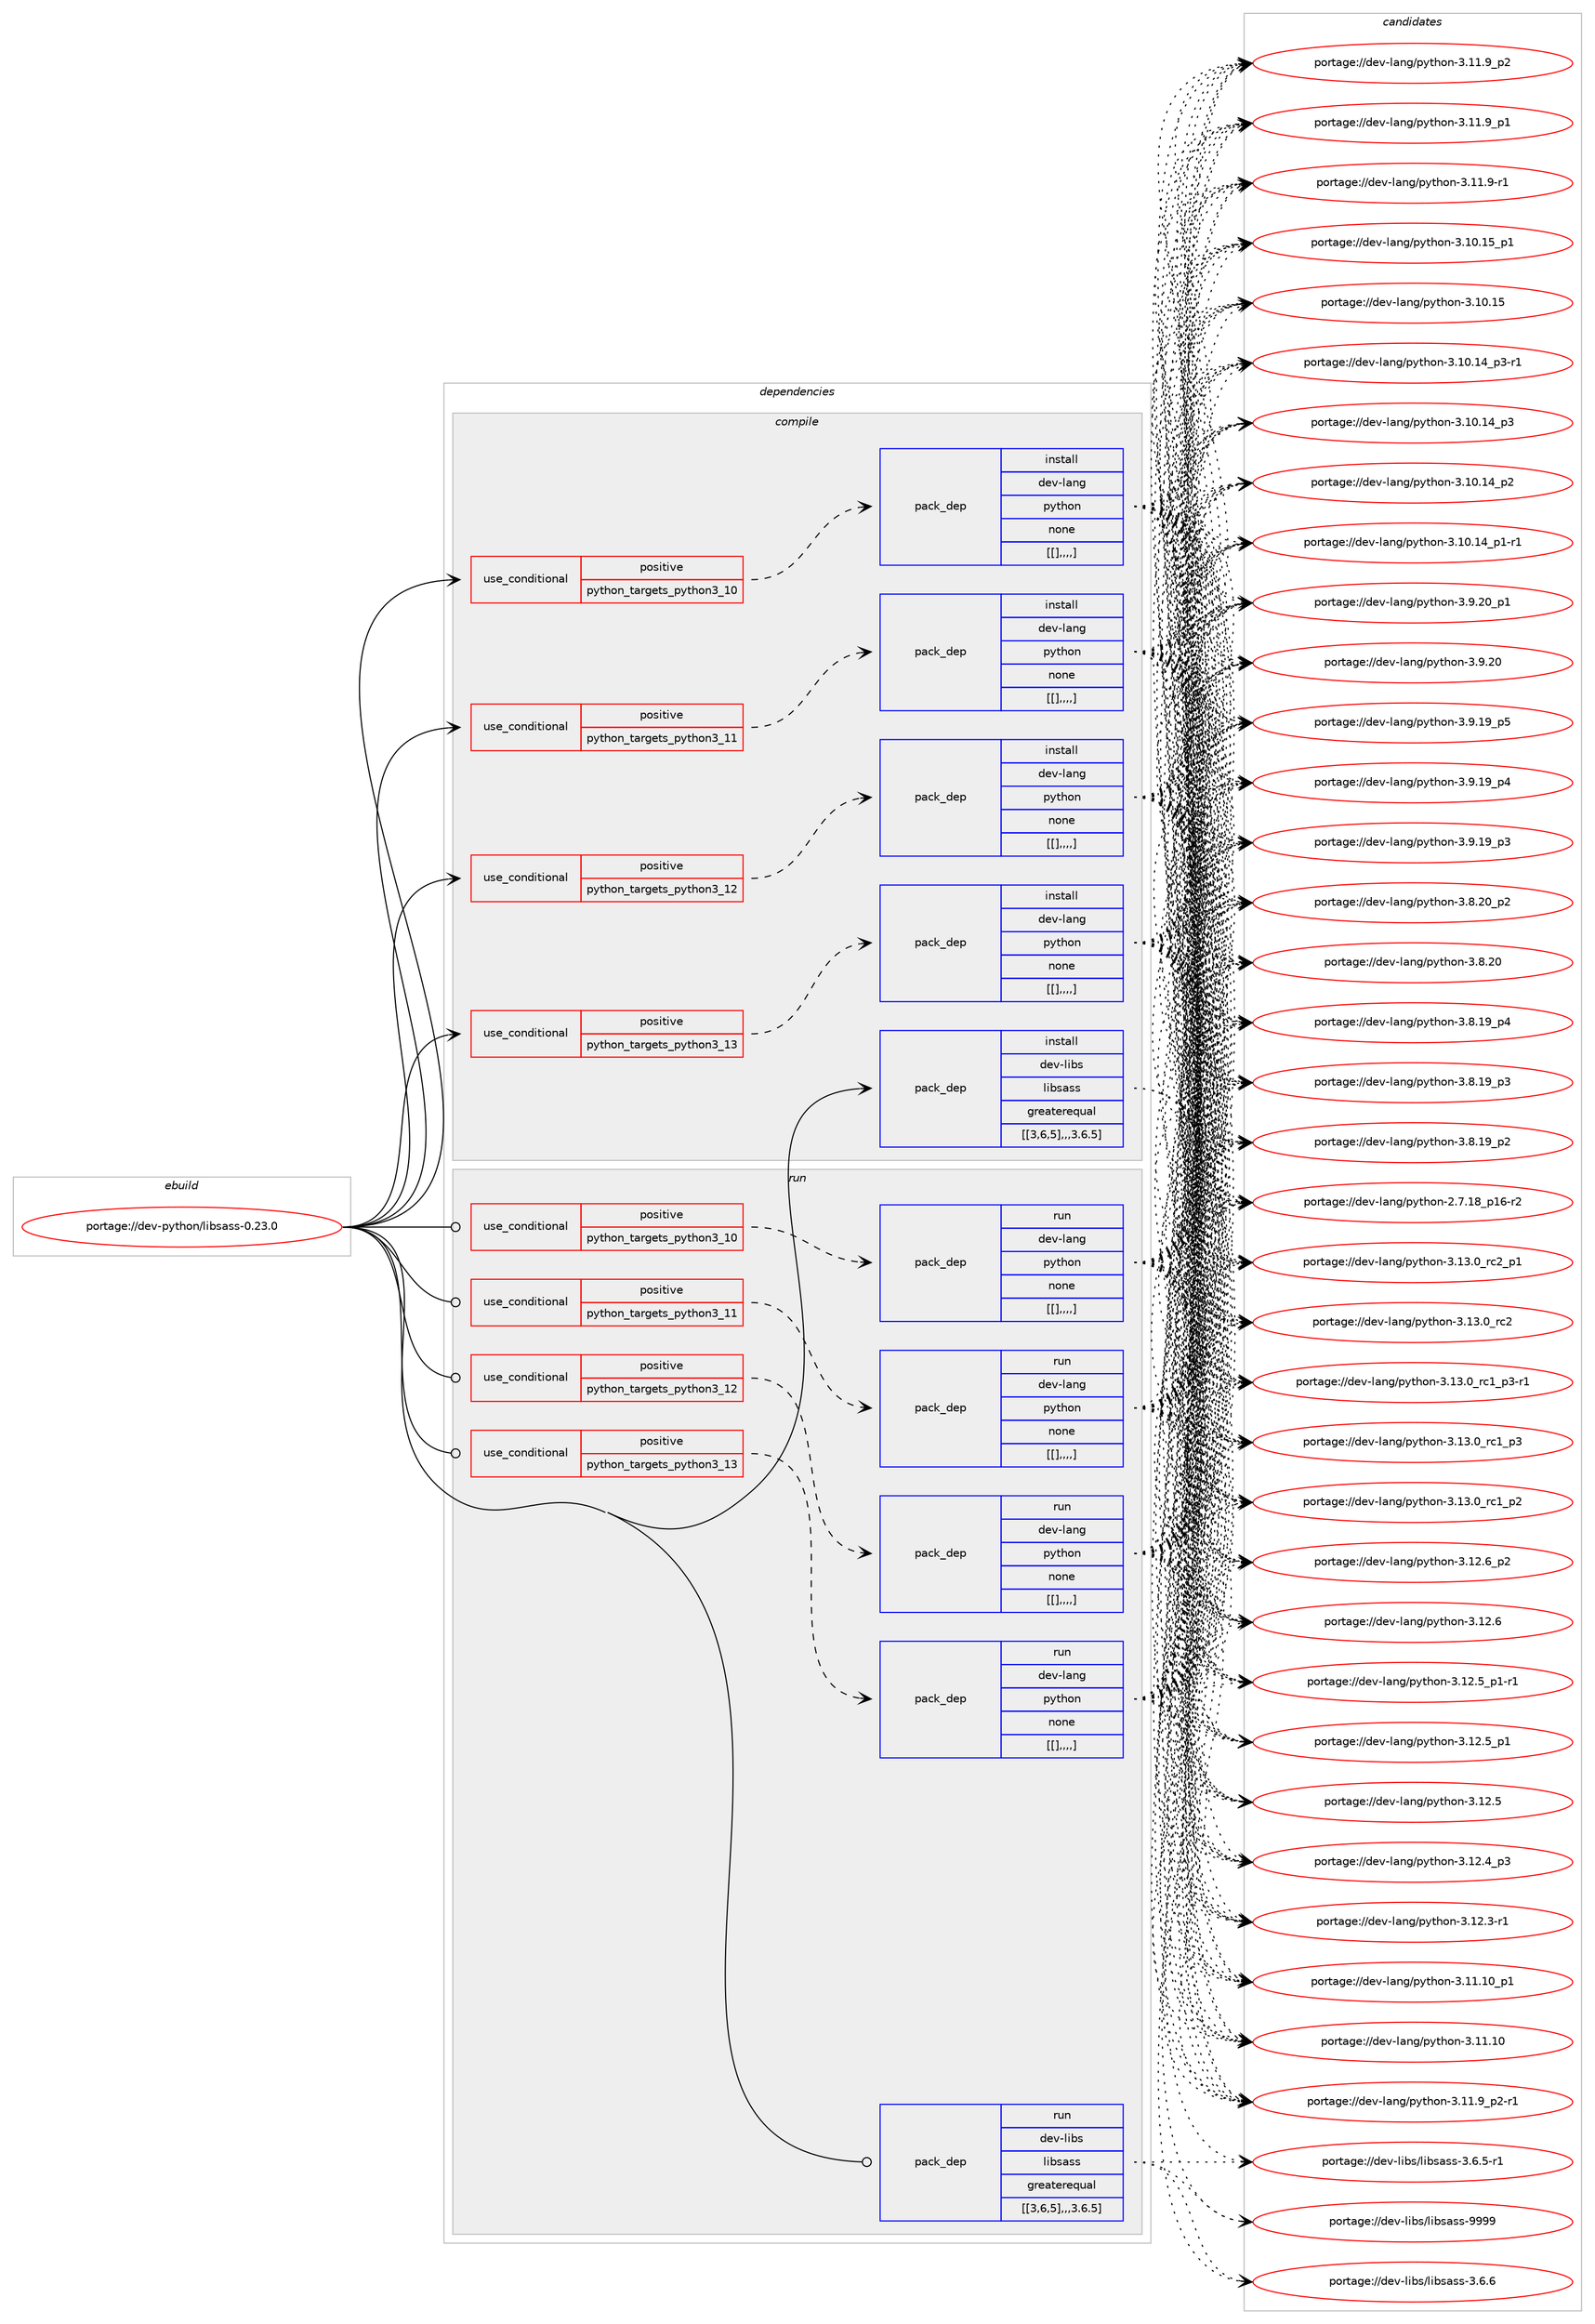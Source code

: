 digraph prolog {

# *************
# Graph options
# *************

newrank=true;
concentrate=true;
compound=true;
graph [rankdir=LR,fontname=Helvetica,fontsize=10,ranksep=1.5];#, ranksep=2.5, nodesep=0.2];
edge  [arrowhead=vee];
node  [fontname=Helvetica,fontsize=10];

# **********
# The ebuild
# **********

subgraph cluster_leftcol {
color=gray;
label=<<i>ebuild</i>>;
id [label="portage://dev-python/libsass-0.23.0", color=red, width=4, href="../dev-python/libsass-0.23.0.svg"];
}

# ****************
# The dependencies
# ****************

subgraph cluster_midcol {
color=gray;
label=<<i>dependencies</i>>;
subgraph cluster_compile {
fillcolor="#eeeeee";
style=filled;
label=<<i>compile</i>>;
subgraph cond35450 {
dependency151797 [label=<<TABLE BORDER="0" CELLBORDER="1" CELLSPACING="0" CELLPADDING="4"><TR><TD ROWSPAN="3" CELLPADDING="10">use_conditional</TD></TR><TR><TD>positive</TD></TR><TR><TD>python_targets_python3_10</TD></TR></TABLE>>, shape=none, color=red];
subgraph pack115133 {
dependency151798 [label=<<TABLE BORDER="0" CELLBORDER="1" CELLSPACING="0" CELLPADDING="4" WIDTH="220"><TR><TD ROWSPAN="6" CELLPADDING="30">pack_dep</TD></TR><TR><TD WIDTH="110">install</TD></TR><TR><TD>dev-lang</TD></TR><TR><TD>python</TD></TR><TR><TD>none</TD></TR><TR><TD>[[],,,,]</TD></TR></TABLE>>, shape=none, color=blue];
}
dependency151797:e -> dependency151798:w [weight=20,style="dashed",arrowhead="vee"];
}
id:e -> dependency151797:w [weight=20,style="solid",arrowhead="vee"];
subgraph cond35451 {
dependency151799 [label=<<TABLE BORDER="0" CELLBORDER="1" CELLSPACING="0" CELLPADDING="4"><TR><TD ROWSPAN="3" CELLPADDING="10">use_conditional</TD></TR><TR><TD>positive</TD></TR><TR><TD>python_targets_python3_11</TD></TR></TABLE>>, shape=none, color=red];
subgraph pack115134 {
dependency151800 [label=<<TABLE BORDER="0" CELLBORDER="1" CELLSPACING="0" CELLPADDING="4" WIDTH="220"><TR><TD ROWSPAN="6" CELLPADDING="30">pack_dep</TD></TR><TR><TD WIDTH="110">install</TD></TR><TR><TD>dev-lang</TD></TR><TR><TD>python</TD></TR><TR><TD>none</TD></TR><TR><TD>[[],,,,]</TD></TR></TABLE>>, shape=none, color=blue];
}
dependency151799:e -> dependency151800:w [weight=20,style="dashed",arrowhead="vee"];
}
id:e -> dependency151799:w [weight=20,style="solid",arrowhead="vee"];
subgraph cond35452 {
dependency151801 [label=<<TABLE BORDER="0" CELLBORDER="1" CELLSPACING="0" CELLPADDING="4"><TR><TD ROWSPAN="3" CELLPADDING="10">use_conditional</TD></TR><TR><TD>positive</TD></TR><TR><TD>python_targets_python3_12</TD></TR></TABLE>>, shape=none, color=red];
subgraph pack115135 {
dependency151802 [label=<<TABLE BORDER="0" CELLBORDER="1" CELLSPACING="0" CELLPADDING="4" WIDTH="220"><TR><TD ROWSPAN="6" CELLPADDING="30">pack_dep</TD></TR><TR><TD WIDTH="110">install</TD></TR><TR><TD>dev-lang</TD></TR><TR><TD>python</TD></TR><TR><TD>none</TD></TR><TR><TD>[[],,,,]</TD></TR></TABLE>>, shape=none, color=blue];
}
dependency151801:e -> dependency151802:w [weight=20,style="dashed",arrowhead="vee"];
}
id:e -> dependency151801:w [weight=20,style="solid",arrowhead="vee"];
subgraph cond35453 {
dependency151803 [label=<<TABLE BORDER="0" CELLBORDER="1" CELLSPACING="0" CELLPADDING="4"><TR><TD ROWSPAN="3" CELLPADDING="10">use_conditional</TD></TR><TR><TD>positive</TD></TR><TR><TD>python_targets_python3_13</TD></TR></TABLE>>, shape=none, color=red];
subgraph pack115136 {
dependency151804 [label=<<TABLE BORDER="0" CELLBORDER="1" CELLSPACING="0" CELLPADDING="4" WIDTH="220"><TR><TD ROWSPAN="6" CELLPADDING="30">pack_dep</TD></TR><TR><TD WIDTH="110">install</TD></TR><TR><TD>dev-lang</TD></TR><TR><TD>python</TD></TR><TR><TD>none</TD></TR><TR><TD>[[],,,,]</TD></TR></TABLE>>, shape=none, color=blue];
}
dependency151803:e -> dependency151804:w [weight=20,style="dashed",arrowhead="vee"];
}
id:e -> dependency151803:w [weight=20,style="solid",arrowhead="vee"];
subgraph pack115137 {
dependency151805 [label=<<TABLE BORDER="0" CELLBORDER="1" CELLSPACING="0" CELLPADDING="4" WIDTH="220"><TR><TD ROWSPAN="6" CELLPADDING="30">pack_dep</TD></TR><TR><TD WIDTH="110">install</TD></TR><TR><TD>dev-libs</TD></TR><TR><TD>libsass</TD></TR><TR><TD>greaterequal</TD></TR><TR><TD>[[3,6,5],,,3.6.5]</TD></TR></TABLE>>, shape=none, color=blue];
}
id:e -> dependency151805:w [weight=20,style="solid",arrowhead="vee"];
}
subgraph cluster_compileandrun {
fillcolor="#eeeeee";
style=filled;
label=<<i>compile and run</i>>;
}
subgraph cluster_run {
fillcolor="#eeeeee";
style=filled;
label=<<i>run</i>>;
subgraph cond35454 {
dependency151806 [label=<<TABLE BORDER="0" CELLBORDER="1" CELLSPACING="0" CELLPADDING="4"><TR><TD ROWSPAN="3" CELLPADDING="10">use_conditional</TD></TR><TR><TD>positive</TD></TR><TR><TD>python_targets_python3_10</TD></TR></TABLE>>, shape=none, color=red];
subgraph pack115138 {
dependency151807 [label=<<TABLE BORDER="0" CELLBORDER="1" CELLSPACING="0" CELLPADDING="4" WIDTH="220"><TR><TD ROWSPAN="6" CELLPADDING="30">pack_dep</TD></TR><TR><TD WIDTH="110">run</TD></TR><TR><TD>dev-lang</TD></TR><TR><TD>python</TD></TR><TR><TD>none</TD></TR><TR><TD>[[],,,,]</TD></TR></TABLE>>, shape=none, color=blue];
}
dependency151806:e -> dependency151807:w [weight=20,style="dashed",arrowhead="vee"];
}
id:e -> dependency151806:w [weight=20,style="solid",arrowhead="odot"];
subgraph cond35455 {
dependency151808 [label=<<TABLE BORDER="0" CELLBORDER="1" CELLSPACING="0" CELLPADDING="4"><TR><TD ROWSPAN="3" CELLPADDING="10">use_conditional</TD></TR><TR><TD>positive</TD></TR><TR><TD>python_targets_python3_11</TD></TR></TABLE>>, shape=none, color=red];
subgraph pack115139 {
dependency151809 [label=<<TABLE BORDER="0" CELLBORDER="1" CELLSPACING="0" CELLPADDING="4" WIDTH="220"><TR><TD ROWSPAN="6" CELLPADDING="30">pack_dep</TD></TR><TR><TD WIDTH="110">run</TD></TR><TR><TD>dev-lang</TD></TR><TR><TD>python</TD></TR><TR><TD>none</TD></TR><TR><TD>[[],,,,]</TD></TR></TABLE>>, shape=none, color=blue];
}
dependency151808:e -> dependency151809:w [weight=20,style="dashed",arrowhead="vee"];
}
id:e -> dependency151808:w [weight=20,style="solid",arrowhead="odot"];
subgraph cond35456 {
dependency151810 [label=<<TABLE BORDER="0" CELLBORDER="1" CELLSPACING="0" CELLPADDING="4"><TR><TD ROWSPAN="3" CELLPADDING="10">use_conditional</TD></TR><TR><TD>positive</TD></TR><TR><TD>python_targets_python3_12</TD></TR></TABLE>>, shape=none, color=red];
subgraph pack115140 {
dependency151811 [label=<<TABLE BORDER="0" CELLBORDER="1" CELLSPACING="0" CELLPADDING="4" WIDTH="220"><TR><TD ROWSPAN="6" CELLPADDING="30">pack_dep</TD></TR><TR><TD WIDTH="110">run</TD></TR><TR><TD>dev-lang</TD></TR><TR><TD>python</TD></TR><TR><TD>none</TD></TR><TR><TD>[[],,,,]</TD></TR></TABLE>>, shape=none, color=blue];
}
dependency151810:e -> dependency151811:w [weight=20,style="dashed",arrowhead="vee"];
}
id:e -> dependency151810:w [weight=20,style="solid",arrowhead="odot"];
subgraph cond35457 {
dependency151812 [label=<<TABLE BORDER="0" CELLBORDER="1" CELLSPACING="0" CELLPADDING="4"><TR><TD ROWSPAN="3" CELLPADDING="10">use_conditional</TD></TR><TR><TD>positive</TD></TR><TR><TD>python_targets_python3_13</TD></TR></TABLE>>, shape=none, color=red];
subgraph pack115141 {
dependency151813 [label=<<TABLE BORDER="0" CELLBORDER="1" CELLSPACING="0" CELLPADDING="4" WIDTH="220"><TR><TD ROWSPAN="6" CELLPADDING="30">pack_dep</TD></TR><TR><TD WIDTH="110">run</TD></TR><TR><TD>dev-lang</TD></TR><TR><TD>python</TD></TR><TR><TD>none</TD></TR><TR><TD>[[],,,,]</TD></TR></TABLE>>, shape=none, color=blue];
}
dependency151812:e -> dependency151813:w [weight=20,style="dashed",arrowhead="vee"];
}
id:e -> dependency151812:w [weight=20,style="solid",arrowhead="odot"];
subgraph pack115142 {
dependency151814 [label=<<TABLE BORDER="0" CELLBORDER="1" CELLSPACING="0" CELLPADDING="4" WIDTH="220"><TR><TD ROWSPAN="6" CELLPADDING="30">pack_dep</TD></TR><TR><TD WIDTH="110">run</TD></TR><TR><TD>dev-libs</TD></TR><TR><TD>libsass</TD></TR><TR><TD>greaterequal</TD></TR><TR><TD>[[3,6,5],,,3.6.5]</TD></TR></TABLE>>, shape=none, color=blue];
}
id:e -> dependency151814:w [weight=20,style="solid",arrowhead="odot"];
}
}

# **************
# The candidates
# **************

subgraph cluster_choices {
rank=same;
color=gray;
label=<<i>candidates</i>>;

subgraph choice115133 {
color=black;
nodesep=1;
choice100101118451089711010347112121116104111110455146495146489511499509511249 [label="portage://dev-lang/python-3.13.0_rc2_p1", color=red, width=4,href="../dev-lang/python-3.13.0_rc2_p1.svg"];
choice10010111845108971101034711212111610411111045514649514648951149950 [label="portage://dev-lang/python-3.13.0_rc2", color=red, width=4,href="../dev-lang/python-3.13.0_rc2.svg"];
choice1001011184510897110103471121211161041111104551464951464895114994995112514511449 [label="portage://dev-lang/python-3.13.0_rc1_p3-r1", color=red, width=4,href="../dev-lang/python-3.13.0_rc1_p3-r1.svg"];
choice100101118451089711010347112121116104111110455146495146489511499499511251 [label="portage://dev-lang/python-3.13.0_rc1_p3", color=red, width=4,href="../dev-lang/python-3.13.0_rc1_p3.svg"];
choice100101118451089711010347112121116104111110455146495146489511499499511250 [label="portage://dev-lang/python-3.13.0_rc1_p2", color=red, width=4,href="../dev-lang/python-3.13.0_rc1_p2.svg"];
choice100101118451089711010347112121116104111110455146495046549511250 [label="portage://dev-lang/python-3.12.6_p2", color=red, width=4,href="../dev-lang/python-3.12.6_p2.svg"];
choice10010111845108971101034711212111610411111045514649504654 [label="portage://dev-lang/python-3.12.6", color=red, width=4,href="../dev-lang/python-3.12.6.svg"];
choice1001011184510897110103471121211161041111104551464950465395112494511449 [label="portage://dev-lang/python-3.12.5_p1-r1", color=red, width=4,href="../dev-lang/python-3.12.5_p1-r1.svg"];
choice100101118451089711010347112121116104111110455146495046539511249 [label="portage://dev-lang/python-3.12.5_p1", color=red, width=4,href="../dev-lang/python-3.12.5_p1.svg"];
choice10010111845108971101034711212111610411111045514649504653 [label="portage://dev-lang/python-3.12.5", color=red, width=4,href="../dev-lang/python-3.12.5.svg"];
choice100101118451089711010347112121116104111110455146495046529511251 [label="portage://dev-lang/python-3.12.4_p3", color=red, width=4,href="../dev-lang/python-3.12.4_p3.svg"];
choice100101118451089711010347112121116104111110455146495046514511449 [label="portage://dev-lang/python-3.12.3-r1", color=red, width=4,href="../dev-lang/python-3.12.3-r1.svg"];
choice10010111845108971101034711212111610411111045514649494649489511249 [label="portage://dev-lang/python-3.11.10_p1", color=red, width=4,href="../dev-lang/python-3.11.10_p1.svg"];
choice1001011184510897110103471121211161041111104551464949464948 [label="portage://dev-lang/python-3.11.10", color=red, width=4,href="../dev-lang/python-3.11.10.svg"];
choice1001011184510897110103471121211161041111104551464949465795112504511449 [label="portage://dev-lang/python-3.11.9_p2-r1", color=red, width=4,href="../dev-lang/python-3.11.9_p2-r1.svg"];
choice100101118451089711010347112121116104111110455146494946579511250 [label="portage://dev-lang/python-3.11.9_p2", color=red, width=4,href="../dev-lang/python-3.11.9_p2.svg"];
choice100101118451089711010347112121116104111110455146494946579511249 [label="portage://dev-lang/python-3.11.9_p1", color=red, width=4,href="../dev-lang/python-3.11.9_p1.svg"];
choice100101118451089711010347112121116104111110455146494946574511449 [label="portage://dev-lang/python-3.11.9-r1", color=red, width=4,href="../dev-lang/python-3.11.9-r1.svg"];
choice10010111845108971101034711212111610411111045514649484649539511249 [label="portage://dev-lang/python-3.10.15_p1", color=red, width=4,href="../dev-lang/python-3.10.15_p1.svg"];
choice1001011184510897110103471121211161041111104551464948464953 [label="portage://dev-lang/python-3.10.15", color=red, width=4,href="../dev-lang/python-3.10.15.svg"];
choice100101118451089711010347112121116104111110455146494846495295112514511449 [label="portage://dev-lang/python-3.10.14_p3-r1", color=red, width=4,href="../dev-lang/python-3.10.14_p3-r1.svg"];
choice10010111845108971101034711212111610411111045514649484649529511251 [label="portage://dev-lang/python-3.10.14_p3", color=red, width=4,href="../dev-lang/python-3.10.14_p3.svg"];
choice10010111845108971101034711212111610411111045514649484649529511250 [label="portage://dev-lang/python-3.10.14_p2", color=red, width=4,href="../dev-lang/python-3.10.14_p2.svg"];
choice100101118451089711010347112121116104111110455146494846495295112494511449 [label="portage://dev-lang/python-3.10.14_p1-r1", color=red, width=4,href="../dev-lang/python-3.10.14_p1-r1.svg"];
choice100101118451089711010347112121116104111110455146574650489511249 [label="portage://dev-lang/python-3.9.20_p1", color=red, width=4,href="../dev-lang/python-3.9.20_p1.svg"];
choice10010111845108971101034711212111610411111045514657465048 [label="portage://dev-lang/python-3.9.20", color=red, width=4,href="../dev-lang/python-3.9.20.svg"];
choice100101118451089711010347112121116104111110455146574649579511253 [label="portage://dev-lang/python-3.9.19_p5", color=red, width=4,href="../dev-lang/python-3.9.19_p5.svg"];
choice100101118451089711010347112121116104111110455146574649579511252 [label="portage://dev-lang/python-3.9.19_p4", color=red, width=4,href="../dev-lang/python-3.9.19_p4.svg"];
choice100101118451089711010347112121116104111110455146574649579511251 [label="portage://dev-lang/python-3.9.19_p3", color=red, width=4,href="../dev-lang/python-3.9.19_p3.svg"];
choice100101118451089711010347112121116104111110455146564650489511250 [label="portage://dev-lang/python-3.8.20_p2", color=red, width=4,href="../dev-lang/python-3.8.20_p2.svg"];
choice10010111845108971101034711212111610411111045514656465048 [label="portage://dev-lang/python-3.8.20", color=red, width=4,href="../dev-lang/python-3.8.20.svg"];
choice100101118451089711010347112121116104111110455146564649579511252 [label="portage://dev-lang/python-3.8.19_p4", color=red, width=4,href="../dev-lang/python-3.8.19_p4.svg"];
choice100101118451089711010347112121116104111110455146564649579511251 [label="portage://dev-lang/python-3.8.19_p3", color=red, width=4,href="../dev-lang/python-3.8.19_p3.svg"];
choice100101118451089711010347112121116104111110455146564649579511250 [label="portage://dev-lang/python-3.8.19_p2", color=red, width=4,href="../dev-lang/python-3.8.19_p2.svg"];
choice100101118451089711010347112121116104111110455046554649569511249544511450 [label="portage://dev-lang/python-2.7.18_p16-r2", color=red, width=4,href="../dev-lang/python-2.7.18_p16-r2.svg"];
dependency151798:e -> choice100101118451089711010347112121116104111110455146495146489511499509511249:w [style=dotted,weight="100"];
dependency151798:e -> choice10010111845108971101034711212111610411111045514649514648951149950:w [style=dotted,weight="100"];
dependency151798:e -> choice1001011184510897110103471121211161041111104551464951464895114994995112514511449:w [style=dotted,weight="100"];
dependency151798:e -> choice100101118451089711010347112121116104111110455146495146489511499499511251:w [style=dotted,weight="100"];
dependency151798:e -> choice100101118451089711010347112121116104111110455146495146489511499499511250:w [style=dotted,weight="100"];
dependency151798:e -> choice100101118451089711010347112121116104111110455146495046549511250:w [style=dotted,weight="100"];
dependency151798:e -> choice10010111845108971101034711212111610411111045514649504654:w [style=dotted,weight="100"];
dependency151798:e -> choice1001011184510897110103471121211161041111104551464950465395112494511449:w [style=dotted,weight="100"];
dependency151798:e -> choice100101118451089711010347112121116104111110455146495046539511249:w [style=dotted,weight="100"];
dependency151798:e -> choice10010111845108971101034711212111610411111045514649504653:w [style=dotted,weight="100"];
dependency151798:e -> choice100101118451089711010347112121116104111110455146495046529511251:w [style=dotted,weight="100"];
dependency151798:e -> choice100101118451089711010347112121116104111110455146495046514511449:w [style=dotted,weight="100"];
dependency151798:e -> choice10010111845108971101034711212111610411111045514649494649489511249:w [style=dotted,weight="100"];
dependency151798:e -> choice1001011184510897110103471121211161041111104551464949464948:w [style=dotted,weight="100"];
dependency151798:e -> choice1001011184510897110103471121211161041111104551464949465795112504511449:w [style=dotted,weight="100"];
dependency151798:e -> choice100101118451089711010347112121116104111110455146494946579511250:w [style=dotted,weight="100"];
dependency151798:e -> choice100101118451089711010347112121116104111110455146494946579511249:w [style=dotted,weight="100"];
dependency151798:e -> choice100101118451089711010347112121116104111110455146494946574511449:w [style=dotted,weight="100"];
dependency151798:e -> choice10010111845108971101034711212111610411111045514649484649539511249:w [style=dotted,weight="100"];
dependency151798:e -> choice1001011184510897110103471121211161041111104551464948464953:w [style=dotted,weight="100"];
dependency151798:e -> choice100101118451089711010347112121116104111110455146494846495295112514511449:w [style=dotted,weight="100"];
dependency151798:e -> choice10010111845108971101034711212111610411111045514649484649529511251:w [style=dotted,weight="100"];
dependency151798:e -> choice10010111845108971101034711212111610411111045514649484649529511250:w [style=dotted,weight="100"];
dependency151798:e -> choice100101118451089711010347112121116104111110455146494846495295112494511449:w [style=dotted,weight="100"];
dependency151798:e -> choice100101118451089711010347112121116104111110455146574650489511249:w [style=dotted,weight="100"];
dependency151798:e -> choice10010111845108971101034711212111610411111045514657465048:w [style=dotted,weight="100"];
dependency151798:e -> choice100101118451089711010347112121116104111110455146574649579511253:w [style=dotted,weight="100"];
dependency151798:e -> choice100101118451089711010347112121116104111110455146574649579511252:w [style=dotted,weight="100"];
dependency151798:e -> choice100101118451089711010347112121116104111110455146574649579511251:w [style=dotted,weight="100"];
dependency151798:e -> choice100101118451089711010347112121116104111110455146564650489511250:w [style=dotted,weight="100"];
dependency151798:e -> choice10010111845108971101034711212111610411111045514656465048:w [style=dotted,weight="100"];
dependency151798:e -> choice100101118451089711010347112121116104111110455146564649579511252:w [style=dotted,weight="100"];
dependency151798:e -> choice100101118451089711010347112121116104111110455146564649579511251:w [style=dotted,weight="100"];
dependency151798:e -> choice100101118451089711010347112121116104111110455146564649579511250:w [style=dotted,weight="100"];
dependency151798:e -> choice100101118451089711010347112121116104111110455046554649569511249544511450:w [style=dotted,weight="100"];
}
subgraph choice115134 {
color=black;
nodesep=1;
choice100101118451089711010347112121116104111110455146495146489511499509511249 [label="portage://dev-lang/python-3.13.0_rc2_p1", color=red, width=4,href="../dev-lang/python-3.13.0_rc2_p1.svg"];
choice10010111845108971101034711212111610411111045514649514648951149950 [label="portage://dev-lang/python-3.13.0_rc2", color=red, width=4,href="../dev-lang/python-3.13.0_rc2.svg"];
choice1001011184510897110103471121211161041111104551464951464895114994995112514511449 [label="portage://dev-lang/python-3.13.0_rc1_p3-r1", color=red, width=4,href="../dev-lang/python-3.13.0_rc1_p3-r1.svg"];
choice100101118451089711010347112121116104111110455146495146489511499499511251 [label="portage://dev-lang/python-3.13.0_rc1_p3", color=red, width=4,href="../dev-lang/python-3.13.0_rc1_p3.svg"];
choice100101118451089711010347112121116104111110455146495146489511499499511250 [label="portage://dev-lang/python-3.13.0_rc1_p2", color=red, width=4,href="../dev-lang/python-3.13.0_rc1_p2.svg"];
choice100101118451089711010347112121116104111110455146495046549511250 [label="portage://dev-lang/python-3.12.6_p2", color=red, width=4,href="../dev-lang/python-3.12.6_p2.svg"];
choice10010111845108971101034711212111610411111045514649504654 [label="portage://dev-lang/python-3.12.6", color=red, width=4,href="../dev-lang/python-3.12.6.svg"];
choice1001011184510897110103471121211161041111104551464950465395112494511449 [label="portage://dev-lang/python-3.12.5_p1-r1", color=red, width=4,href="../dev-lang/python-3.12.5_p1-r1.svg"];
choice100101118451089711010347112121116104111110455146495046539511249 [label="portage://dev-lang/python-3.12.5_p1", color=red, width=4,href="../dev-lang/python-3.12.5_p1.svg"];
choice10010111845108971101034711212111610411111045514649504653 [label="portage://dev-lang/python-3.12.5", color=red, width=4,href="../dev-lang/python-3.12.5.svg"];
choice100101118451089711010347112121116104111110455146495046529511251 [label="portage://dev-lang/python-3.12.4_p3", color=red, width=4,href="../dev-lang/python-3.12.4_p3.svg"];
choice100101118451089711010347112121116104111110455146495046514511449 [label="portage://dev-lang/python-3.12.3-r1", color=red, width=4,href="../dev-lang/python-3.12.3-r1.svg"];
choice10010111845108971101034711212111610411111045514649494649489511249 [label="portage://dev-lang/python-3.11.10_p1", color=red, width=4,href="../dev-lang/python-3.11.10_p1.svg"];
choice1001011184510897110103471121211161041111104551464949464948 [label="portage://dev-lang/python-3.11.10", color=red, width=4,href="../dev-lang/python-3.11.10.svg"];
choice1001011184510897110103471121211161041111104551464949465795112504511449 [label="portage://dev-lang/python-3.11.9_p2-r1", color=red, width=4,href="../dev-lang/python-3.11.9_p2-r1.svg"];
choice100101118451089711010347112121116104111110455146494946579511250 [label="portage://dev-lang/python-3.11.9_p2", color=red, width=4,href="../dev-lang/python-3.11.9_p2.svg"];
choice100101118451089711010347112121116104111110455146494946579511249 [label="portage://dev-lang/python-3.11.9_p1", color=red, width=4,href="../dev-lang/python-3.11.9_p1.svg"];
choice100101118451089711010347112121116104111110455146494946574511449 [label="portage://dev-lang/python-3.11.9-r1", color=red, width=4,href="../dev-lang/python-3.11.9-r1.svg"];
choice10010111845108971101034711212111610411111045514649484649539511249 [label="portage://dev-lang/python-3.10.15_p1", color=red, width=4,href="../dev-lang/python-3.10.15_p1.svg"];
choice1001011184510897110103471121211161041111104551464948464953 [label="portage://dev-lang/python-3.10.15", color=red, width=4,href="../dev-lang/python-3.10.15.svg"];
choice100101118451089711010347112121116104111110455146494846495295112514511449 [label="portage://dev-lang/python-3.10.14_p3-r1", color=red, width=4,href="../dev-lang/python-3.10.14_p3-r1.svg"];
choice10010111845108971101034711212111610411111045514649484649529511251 [label="portage://dev-lang/python-3.10.14_p3", color=red, width=4,href="../dev-lang/python-3.10.14_p3.svg"];
choice10010111845108971101034711212111610411111045514649484649529511250 [label="portage://dev-lang/python-3.10.14_p2", color=red, width=4,href="../dev-lang/python-3.10.14_p2.svg"];
choice100101118451089711010347112121116104111110455146494846495295112494511449 [label="portage://dev-lang/python-3.10.14_p1-r1", color=red, width=4,href="../dev-lang/python-3.10.14_p1-r1.svg"];
choice100101118451089711010347112121116104111110455146574650489511249 [label="portage://dev-lang/python-3.9.20_p1", color=red, width=4,href="../dev-lang/python-3.9.20_p1.svg"];
choice10010111845108971101034711212111610411111045514657465048 [label="portage://dev-lang/python-3.9.20", color=red, width=4,href="../dev-lang/python-3.9.20.svg"];
choice100101118451089711010347112121116104111110455146574649579511253 [label="portage://dev-lang/python-3.9.19_p5", color=red, width=4,href="../dev-lang/python-3.9.19_p5.svg"];
choice100101118451089711010347112121116104111110455146574649579511252 [label="portage://dev-lang/python-3.9.19_p4", color=red, width=4,href="../dev-lang/python-3.9.19_p4.svg"];
choice100101118451089711010347112121116104111110455146574649579511251 [label="portage://dev-lang/python-3.9.19_p3", color=red, width=4,href="../dev-lang/python-3.9.19_p3.svg"];
choice100101118451089711010347112121116104111110455146564650489511250 [label="portage://dev-lang/python-3.8.20_p2", color=red, width=4,href="../dev-lang/python-3.8.20_p2.svg"];
choice10010111845108971101034711212111610411111045514656465048 [label="portage://dev-lang/python-3.8.20", color=red, width=4,href="../dev-lang/python-3.8.20.svg"];
choice100101118451089711010347112121116104111110455146564649579511252 [label="portage://dev-lang/python-3.8.19_p4", color=red, width=4,href="../dev-lang/python-3.8.19_p4.svg"];
choice100101118451089711010347112121116104111110455146564649579511251 [label="portage://dev-lang/python-3.8.19_p3", color=red, width=4,href="../dev-lang/python-3.8.19_p3.svg"];
choice100101118451089711010347112121116104111110455146564649579511250 [label="portage://dev-lang/python-3.8.19_p2", color=red, width=4,href="../dev-lang/python-3.8.19_p2.svg"];
choice100101118451089711010347112121116104111110455046554649569511249544511450 [label="portage://dev-lang/python-2.7.18_p16-r2", color=red, width=4,href="../dev-lang/python-2.7.18_p16-r2.svg"];
dependency151800:e -> choice100101118451089711010347112121116104111110455146495146489511499509511249:w [style=dotted,weight="100"];
dependency151800:e -> choice10010111845108971101034711212111610411111045514649514648951149950:w [style=dotted,weight="100"];
dependency151800:e -> choice1001011184510897110103471121211161041111104551464951464895114994995112514511449:w [style=dotted,weight="100"];
dependency151800:e -> choice100101118451089711010347112121116104111110455146495146489511499499511251:w [style=dotted,weight="100"];
dependency151800:e -> choice100101118451089711010347112121116104111110455146495146489511499499511250:w [style=dotted,weight="100"];
dependency151800:e -> choice100101118451089711010347112121116104111110455146495046549511250:w [style=dotted,weight="100"];
dependency151800:e -> choice10010111845108971101034711212111610411111045514649504654:w [style=dotted,weight="100"];
dependency151800:e -> choice1001011184510897110103471121211161041111104551464950465395112494511449:w [style=dotted,weight="100"];
dependency151800:e -> choice100101118451089711010347112121116104111110455146495046539511249:w [style=dotted,weight="100"];
dependency151800:e -> choice10010111845108971101034711212111610411111045514649504653:w [style=dotted,weight="100"];
dependency151800:e -> choice100101118451089711010347112121116104111110455146495046529511251:w [style=dotted,weight="100"];
dependency151800:e -> choice100101118451089711010347112121116104111110455146495046514511449:w [style=dotted,weight="100"];
dependency151800:e -> choice10010111845108971101034711212111610411111045514649494649489511249:w [style=dotted,weight="100"];
dependency151800:e -> choice1001011184510897110103471121211161041111104551464949464948:w [style=dotted,weight="100"];
dependency151800:e -> choice1001011184510897110103471121211161041111104551464949465795112504511449:w [style=dotted,weight="100"];
dependency151800:e -> choice100101118451089711010347112121116104111110455146494946579511250:w [style=dotted,weight="100"];
dependency151800:e -> choice100101118451089711010347112121116104111110455146494946579511249:w [style=dotted,weight="100"];
dependency151800:e -> choice100101118451089711010347112121116104111110455146494946574511449:w [style=dotted,weight="100"];
dependency151800:e -> choice10010111845108971101034711212111610411111045514649484649539511249:w [style=dotted,weight="100"];
dependency151800:e -> choice1001011184510897110103471121211161041111104551464948464953:w [style=dotted,weight="100"];
dependency151800:e -> choice100101118451089711010347112121116104111110455146494846495295112514511449:w [style=dotted,weight="100"];
dependency151800:e -> choice10010111845108971101034711212111610411111045514649484649529511251:w [style=dotted,weight="100"];
dependency151800:e -> choice10010111845108971101034711212111610411111045514649484649529511250:w [style=dotted,weight="100"];
dependency151800:e -> choice100101118451089711010347112121116104111110455146494846495295112494511449:w [style=dotted,weight="100"];
dependency151800:e -> choice100101118451089711010347112121116104111110455146574650489511249:w [style=dotted,weight="100"];
dependency151800:e -> choice10010111845108971101034711212111610411111045514657465048:w [style=dotted,weight="100"];
dependency151800:e -> choice100101118451089711010347112121116104111110455146574649579511253:w [style=dotted,weight="100"];
dependency151800:e -> choice100101118451089711010347112121116104111110455146574649579511252:w [style=dotted,weight="100"];
dependency151800:e -> choice100101118451089711010347112121116104111110455146574649579511251:w [style=dotted,weight="100"];
dependency151800:e -> choice100101118451089711010347112121116104111110455146564650489511250:w [style=dotted,weight="100"];
dependency151800:e -> choice10010111845108971101034711212111610411111045514656465048:w [style=dotted,weight="100"];
dependency151800:e -> choice100101118451089711010347112121116104111110455146564649579511252:w [style=dotted,weight="100"];
dependency151800:e -> choice100101118451089711010347112121116104111110455146564649579511251:w [style=dotted,weight="100"];
dependency151800:e -> choice100101118451089711010347112121116104111110455146564649579511250:w [style=dotted,weight="100"];
dependency151800:e -> choice100101118451089711010347112121116104111110455046554649569511249544511450:w [style=dotted,weight="100"];
}
subgraph choice115135 {
color=black;
nodesep=1;
choice100101118451089711010347112121116104111110455146495146489511499509511249 [label="portage://dev-lang/python-3.13.0_rc2_p1", color=red, width=4,href="../dev-lang/python-3.13.0_rc2_p1.svg"];
choice10010111845108971101034711212111610411111045514649514648951149950 [label="portage://dev-lang/python-3.13.0_rc2", color=red, width=4,href="../dev-lang/python-3.13.0_rc2.svg"];
choice1001011184510897110103471121211161041111104551464951464895114994995112514511449 [label="portage://dev-lang/python-3.13.0_rc1_p3-r1", color=red, width=4,href="../dev-lang/python-3.13.0_rc1_p3-r1.svg"];
choice100101118451089711010347112121116104111110455146495146489511499499511251 [label="portage://dev-lang/python-3.13.0_rc1_p3", color=red, width=4,href="../dev-lang/python-3.13.0_rc1_p3.svg"];
choice100101118451089711010347112121116104111110455146495146489511499499511250 [label="portage://dev-lang/python-3.13.0_rc1_p2", color=red, width=4,href="../dev-lang/python-3.13.0_rc1_p2.svg"];
choice100101118451089711010347112121116104111110455146495046549511250 [label="portage://dev-lang/python-3.12.6_p2", color=red, width=4,href="../dev-lang/python-3.12.6_p2.svg"];
choice10010111845108971101034711212111610411111045514649504654 [label="portage://dev-lang/python-3.12.6", color=red, width=4,href="../dev-lang/python-3.12.6.svg"];
choice1001011184510897110103471121211161041111104551464950465395112494511449 [label="portage://dev-lang/python-3.12.5_p1-r1", color=red, width=4,href="../dev-lang/python-3.12.5_p1-r1.svg"];
choice100101118451089711010347112121116104111110455146495046539511249 [label="portage://dev-lang/python-3.12.5_p1", color=red, width=4,href="../dev-lang/python-3.12.5_p1.svg"];
choice10010111845108971101034711212111610411111045514649504653 [label="portage://dev-lang/python-3.12.5", color=red, width=4,href="../dev-lang/python-3.12.5.svg"];
choice100101118451089711010347112121116104111110455146495046529511251 [label="portage://dev-lang/python-3.12.4_p3", color=red, width=4,href="../dev-lang/python-3.12.4_p3.svg"];
choice100101118451089711010347112121116104111110455146495046514511449 [label="portage://dev-lang/python-3.12.3-r1", color=red, width=4,href="../dev-lang/python-3.12.3-r1.svg"];
choice10010111845108971101034711212111610411111045514649494649489511249 [label="portage://dev-lang/python-3.11.10_p1", color=red, width=4,href="../dev-lang/python-3.11.10_p1.svg"];
choice1001011184510897110103471121211161041111104551464949464948 [label="portage://dev-lang/python-3.11.10", color=red, width=4,href="../dev-lang/python-3.11.10.svg"];
choice1001011184510897110103471121211161041111104551464949465795112504511449 [label="portage://dev-lang/python-3.11.9_p2-r1", color=red, width=4,href="../dev-lang/python-3.11.9_p2-r1.svg"];
choice100101118451089711010347112121116104111110455146494946579511250 [label="portage://dev-lang/python-3.11.9_p2", color=red, width=4,href="../dev-lang/python-3.11.9_p2.svg"];
choice100101118451089711010347112121116104111110455146494946579511249 [label="portage://dev-lang/python-3.11.9_p1", color=red, width=4,href="../dev-lang/python-3.11.9_p1.svg"];
choice100101118451089711010347112121116104111110455146494946574511449 [label="portage://dev-lang/python-3.11.9-r1", color=red, width=4,href="../dev-lang/python-3.11.9-r1.svg"];
choice10010111845108971101034711212111610411111045514649484649539511249 [label="portage://dev-lang/python-3.10.15_p1", color=red, width=4,href="../dev-lang/python-3.10.15_p1.svg"];
choice1001011184510897110103471121211161041111104551464948464953 [label="portage://dev-lang/python-3.10.15", color=red, width=4,href="../dev-lang/python-3.10.15.svg"];
choice100101118451089711010347112121116104111110455146494846495295112514511449 [label="portage://dev-lang/python-3.10.14_p3-r1", color=red, width=4,href="../dev-lang/python-3.10.14_p3-r1.svg"];
choice10010111845108971101034711212111610411111045514649484649529511251 [label="portage://dev-lang/python-3.10.14_p3", color=red, width=4,href="../dev-lang/python-3.10.14_p3.svg"];
choice10010111845108971101034711212111610411111045514649484649529511250 [label="portage://dev-lang/python-3.10.14_p2", color=red, width=4,href="../dev-lang/python-3.10.14_p2.svg"];
choice100101118451089711010347112121116104111110455146494846495295112494511449 [label="portage://dev-lang/python-3.10.14_p1-r1", color=red, width=4,href="../dev-lang/python-3.10.14_p1-r1.svg"];
choice100101118451089711010347112121116104111110455146574650489511249 [label="portage://dev-lang/python-3.9.20_p1", color=red, width=4,href="../dev-lang/python-3.9.20_p1.svg"];
choice10010111845108971101034711212111610411111045514657465048 [label="portage://dev-lang/python-3.9.20", color=red, width=4,href="../dev-lang/python-3.9.20.svg"];
choice100101118451089711010347112121116104111110455146574649579511253 [label="portage://dev-lang/python-3.9.19_p5", color=red, width=4,href="../dev-lang/python-3.9.19_p5.svg"];
choice100101118451089711010347112121116104111110455146574649579511252 [label="portage://dev-lang/python-3.9.19_p4", color=red, width=4,href="../dev-lang/python-3.9.19_p4.svg"];
choice100101118451089711010347112121116104111110455146574649579511251 [label="portage://dev-lang/python-3.9.19_p3", color=red, width=4,href="../dev-lang/python-3.9.19_p3.svg"];
choice100101118451089711010347112121116104111110455146564650489511250 [label="portage://dev-lang/python-3.8.20_p2", color=red, width=4,href="../dev-lang/python-3.8.20_p2.svg"];
choice10010111845108971101034711212111610411111045514656465048 [label="portage://dev-lang/python-3.8.20", color=red, width=4,href="../dev-lang/python-3.8.20.svg"];
choice100101118451089711010347112121116104111110455146564649579511252 [label="portage://dev-lang/python-3.8.19_p4", color=red, width=4,href="../dev-lang/python-3.8.19_p4.svg"];
choice100101118451089711010347112121116104111110455146564649579511251 [label="portage://dev-lang/python-3.8.19_p3", color=red, width=4,href="../dev-lang/python-3.8.19_p3.svg"];
choice100101118451089711010347112121116104111110455146564649579511250 [label="portage://dev-lang/python-3.8.19_p2", color=red, width=4,href="../dev-lang/python-3.8.19_p2.svg"];
choice100101118451089711010347112121116104111110455046554649569511249544511450 [label="portage://dev-lang/python-2.7.18_p16-r2", color=red, width=4,href="../dev-lang/python-2.7.18_p16-r2.svg"];
dependency151802:e -> choice100101118451089711010347112121116104111110455146495146489511499509511249:w [style=dotted,weight="100"];
dependency151802:e -> choice10010111845108971101034711212111610411111045514649514648951149950:w [style=dotted,weight="100"];
dependency151802:e -> choice1001011184510897110103471121211161041111104551464951464895114994995112514511449:w [style=dotted,weight="100"];
dependency151802:e -> choice100101118451089711010347112121116104111110455146495146489511499499511251:w [style=dotted,weight="100"];
dependency151802:e -> choice100101118451089711010347112121116104111110455146495146489511499499511250:w [style=dotted,weight="100"];
dependency151802:e -> choice100101118451089711010347112121116104111110455146495046549511250:w [style=dotted,weight="100"];
dependency151802:e -> choice10010111845108971101034711212111610411111045514649504654:w [style=dotted,weight="100"];
dependency151802:e -> choice1001011184510897110103471121211161041111104551464950465395112494511449:w [style=dotted,weight="100"];
dependency151802:e -> choice100101118451089711010347112121116104111110455146495046539511249:w [style=dotted,weight="100"];
dependency151802:e -> choice10010111845108971101034711212111610411111045514649504653:w [style=dotted,weight="100"];
dependency151802:e -> choice100101118451089711010347112121116104111110455146495046529511251:w [style=dotted,weight="100"];
dependency151802:e -> choice100101118451089711010347112121116104111110455146495046514511449:w [style=dotted,weight="100"];
dependency151802:e -> choice10010111845108971101034711212111610411111045514649494649489511249:w [style=dotted,weight="100"];
dependency151802:e -> choice1001011184510897110103471121211161041111104551464949464948:w [style=dotted,weight="100"];
dependency151802:e -> choice1001011184510897110103471121211161041111104551464949465795112504511449:w [style=dotted,weight="100"];
dependency151802:e -> choice100101118451089711010347112121116104111110455146494946579511250:w [style=dotted,weight="100"];
dependency151802:e -> choice100101118451089711010347112121116104111110455146494946579511249:w [style=dotted,weight="100"];
dependency151802:e -> choice100101118451089711010347112121116104111110455146494946574511449:w [style=dotted,weight="100"];
dependency151802:e -> choice10010111845108971101034711212111610411111045514649484649539511249:w [style=dotted,weight="100"];
dependency151802:e -> choice1001011184510897110103471121211161041111104551464948464953:w [style=dotted,weight="100"];
dependency151802:e -> choice100101118451089711010347112121116104111110455146494846495295112514511449:w [style=dotted,weight="100"];
dependency151802:e -> choice10010111845108971101034711212111610411111045514649484649529511251:w [style=dotted,weight="100"];
dependency151802:e -> choice10010111845108971101034711212111610411111045514649484649529511250:w [style=dotted,weight="100"];
dependency151802:e -> choice100101118451089711010347112121116104111110455146494846495295112494511449:w [style=dotted,weight="100"];
dependency151802:e -> choice100101118451089711010347112121116104111110455146574650489511249:w [style=dotted,weight="100"];
dependency151802:e -> choice10010111845108971101034711212111610411111045514657465048:w [style=dotted,weight="100"];
dependency151802:e -> choice100101118451089711010347112121116104111110455146574649579511253:w [style=dotted,weight="100"];
dependency151802:e -> choice100101118451089711010347112121116104111110455146574649579511252:w [style=dotted,weight="100"];
dependency151802:e -> choice100101118451089711010347112121116104111110455146574649579511251:w [style=dotted,weight="100"];
dependency151802:e -> choice100101118451089711010347112121116104111110455146564650489511250:w [style=dotted,weight="100"];
dependency151802:e -> choice10010111845108971101034711212111610411111045514656465048:w [style=dotted,weight="100"];
dependency151802:e -> choice100101118451089711010347112121116104111110455146564649579511252:w [style=dotted,weight="100"];
dependency151802:e -> choice100101118451089711010347112121116104111110455146564649579511251:w [style=dotted,weight="100"];
dependency151802:e -> choice100101118451089711010347112121116104111110455146564649579511250:w [style=dotted,weight="100"];
dependency151802:e -> choice100101118451089711010347112121116104111110455046554649569511249544511450:w [style=dotted,weight="100"];
}
subgraph choice115136 {
color=black;
nodesep=1;
choice100101118451089711010347112121116104111110455146495146489511499509511249 [label="portage://dev-lang/python-3.13.0_rc2_p1", color=red, width=4,href="../dev-lang/python-3.13.0_rc2_p1.svg"];
choice10010111845108971101034711212111610411111045514649514648951149950 [label="portage://dev-lang/python-3.13.0_rc2", color=red, width=4,href="../dev-lang/python-3.13.0_rc2.svg"];
choice1001011184510897110103471121211161041111104551464951464895114994995112514511449 [label="portage://dev-lang/python-3.13.0_rc1_p3-r1", color=red, width=4,href="../dev-lang/python-3.13.0_rc1_p3-r1.svg"];
choice100101118451089711010347112121116104111110455146495146489511499499511251 [label="portage://dev-lang/python-3.13.0_rc1_p3", color=red, width=4,href="../dev-lang/python-3.13.0_rc1_p3.svg"];
choice100101118451089711010347112121116104111110455146495146489511499499511250 [label="portage://dev-lang/python-3.13.0_rc1_p2", color=red, width=4,href="../dev-lang/python-3.13.0_rc1_p2.svg"];
choice100101118451089711010347112121116104111110455146495046549511250 [label="portage://dev-lang/python-3.12.6_p2", color=red, width=4,href="../dev-lang/python-3.12.6_p2.svg"];
choice10010111845108971101034711212111610411111045514649504654 [label="portage://dev-lang/python-3.12.6", color=red, width=4,href="../dev-lang/python-3.12.6.svg"];
choice1001011184510897110103471121211161041111104551464950465395112494511449 [label="portage://dev-lang/python-3.12.5_p1-r1", color=red, width=4,href="../dev-lang/python-3.12.5_p1-r1.svg"];
choice100101118451089711010347112121116104111110455146495046539511249 [label="portage://dev-lang/python-3.12.5_p1", color=red, width=4,href="../dev-lang/python-3.12.5_p1.svg"];
choice10010111845108971101034711212111610411111045514649504653 [label="portage://dev-lang/python-3.12.5", color=red, width=4,href="../dev-lang/python-3.12.5.svg"];
choice100101118451089711010347112121116104111110455146495046529511251 [label="portage://dev-lang/python-3.12.4_p3", color=red, width=4,href="../dev-lang/python-3.12.4_p3.svg"];
choice100101118451089711010347112121116104111110455146495046514511449 [label="portage://dev-lang/python-3.12.3-r1", color=red, width=4,href="../dev-lang/python-3.12.3-r1.svg"];
choice10010111845108971101034711212111610411111045514649494649489511249 [label="portage://dev-lang/python-3.11.10_p1", color=red, width=4,href="../dev-lang/python-3.11.10_p1.svg"];
choice1001011184510897110103471121211161041111104551464949464948 [label="portage://dev-lang/python-3.11.10", color=red, width=4,href="../dev-lang/python-3.11.10.svg"];
choice1001011184510897110103471121211161041111104551464949465795112504511449 [label="portage://dev-lang/python-3.11.9_p2-r1", color=red, width=4,href="../dev-lang/python-3.11.9_p2-r1.svg"];
choice100101118451089711010347112121116104111110455146494946579511250 [label="portage://dev-lang/python-3.11.9_p2", color=red, width=4,href="../dev-lang/python-3.11.9_p2.svg"];
choice100101118451089711010347112121116104111110455146494946579511249 [label="portage://dev-lang/python-3.11.9_p1", color=red, width=4,href="../dev-lang/python-3.11.9_p1.svg"];
choice100101118451089711010347112121116104111110455146494946574511449 [label="portage://dev-lang/python-3.11.9-r1", color=red, width=4,href="../dev-lang/python-3.11.9-r1.svg"];
choice10010111845108971101034711212111610411111045514649484649539511249 [label="portage://dev-lang/python-3.10.15_p1", color=red, width=4,href="../dev-lang/python-3.10.15_p1.svg"];
choice1001011184510897110103471121211161041111104551464948464953 [label="portage://dev-lang/python-3.10.15", color=red, width=4,href="../dev-lang/python-3.10.15.svg"];
choice100101118451089711010347112121116104111110455146494846495295112514511449 [label="portage://dev-lang/python-3.10.14_p3-r1", color=red, width=4,href="../dev-lang/python-3.10.14_p3-r1.svg"];
choice10010111845108971101034711212111610411111045514649484649529511251 [label="portage://dev-lang/python-3.10.14_p3", color=red, width=4,href="../dev-lang/python-3.10.14_p3.svg"];
choice10010111845108971101034711212111610411111045514649484649529511250 [label="portage://dev-lang/python-3.10.14_p2", color=red, width=4,href="../dev-lang/python-3.10.14_p2.svg"];
choice100101118451089711010347112121116104111110455146494846495295112494511449 [label="portage://dev-lang/python-3.10.14_p1-r1", color=red, width=4,href="../dev-lang/python-3.10.14_p1-r1.svg"];
choice100101118451089711010347112121116104111110455146574650489511249 [label="portage://dev-lang/python-3.9.20_p1", color=red, width=4,href="../dev-lang/python-3.9.20_p1.svg"];
choice10010111845108971101034711212111610411111045514657465048 [label="portage://dev-lang/python-3.9.20", color=red, width=4,href="../dev-lang/python-3.9.20.svg"];
choice100101118451089711010347112121116104111110455146574649579511253 [label="portage://dev-lang/python-3.9.19_p5", color=red, width=4,href="../dev-lang/python-3.9.19_p5.svg"];
choice100101118451089711010347112121116104111110455146574649579511252 [label="portage://dev-lang/python-3.9.19_p4", color=red, width=4,href="../dev-lang/python-3.9.19_p4.svg"];
choice100101118451089711010347112121116104111110455146574649579511251 [label="portage://dev-lang/python-3.9.19_p3", color=red, width=4,href="../dev-lang/python-3.9.19_p3.svg"];
choice100101118451089711010347112121116104111110455146564650489511250 [label="portage://dev-lang/python-3.8.20_p2", color=red, width=4,href="../dev-lang/python-3.8.20_p2.svg"];
choice10010111845108971101034711212111610411111045514656465048 [label="portage://dev-lang/python-3.8.20", color=red, width=4,href="../dev-lang/python-3.8.20.svg"];
choice100101118451089711010347112121116104111110455146564649579511252 [label="portage://dev-lang/python-3.8.19_p4", color=red, width=4,href="../dev-lang/python-3.8.19_p4.svg"];
choice100101118451089711010347112121116104111110455146564649579511251 [label="portage://dev-lang/python-3.8.19_p3", color=red, width=4,href="../dev-lang/python-3.8.19_p3.svg"];
choice100101118451089711010347112121116104111110455146564649579511250 [label="portage://dev-lang/python-3.8.19_p2", color=red, width=4,href="../dev-lang/python-3.8.19_p2.svg"];
choice100101118451089711010347112121116104111110455046554649569511249544511450 [label="portage://dev-lang/python-2.7.18_p16-r2", color=red, width=4,href="../dev-lang/python-2.7.18_p16-r2.svg"];
dependency151804:e -> choice100101118451089711010347112121116104111110455146495146489511499509511249:w [style=dotted,weight="100"];
dependency151804:e -> choice10010111845108971101034711212111610411111045514649514648951149950:w [style=dotted,weight="100"];
dependency151804:e -> choice1001011184510897110103471121211161041111104551464951464895114994995112514511449:w [style=dotted,weight="100"];
dependency151804:e -> choice100101118451089711010347112121116104111110455146495146489511499499511251:w [style=dotted,weight="100"];
dependency151804:e -> choice100101118451089711010347112121116104111110455146495146489511499499511250:w [style=dotted,weight="100"];
dependency151804:e -> choice100101118451089711010347112121116104111110455146495046549511250:w [style=dotted,weight="100"];
dependency151804:e -> choice10010111845108971101034711212111610411111045514649504654:w [style=dotted,weight="100"];
dependency151804:e -> choice1001011184510897110103471121211161041111104551464950465395112494511449:w [style=dotted,weight="100"];
dependency151804:e -> choice100101118451089711010347112121116104111110455146495046539511249:w [style=dotted,weight="100"];
dependency151804:e -> choice10010111845108971101034711212111610411111045514649504653:w [style=dotted,weight="100"];
dependency151804:e -> choice100101118451089711010347112121116104111110455146495046529511251:w [style=dotted,weight="100"];
dependency151804:e -> choice100101118451089711010347112121116104111110455146495046514511449:w [style=dotted,weight="100"];
dependency151804:e -> choice10010111845108971101034711212111610411111045514649494649489511249:w [style=dotted,weight="100"];
dependency151804:e -> choice1001011184510897110103471121211161041111104551464949464948:w [style=dotted,weight="100"];
dependency151804:e -> choice1001011184510897110103471121211161041111104551464949465795112504511449:w [style=dotted,weight="100"];
dependency151804:e -> choice100101118451089711010347112121116104111110455146494946579511250:w [style=dotted,weight="100"];
dependency151804:e -> choice100101118451089711010347112121116104111110455146494946579511249:w [style=dotted,weight="100"];
dependency151804:e -> choice100101118451089711010347112121116104111110455146494946574511449:w [style=dotted,weight="100"];
dependency151804:e -> choice10010111845108971101034711212111610411111045514649484649539511249:w [style=dotted,weight="100"];
dependency151804:e -> choice1001011184510897110103471121211161041111104551464948464953:w [style=dotted,weight="100"];
dependency151804:e -> choice100101118451089711010347112121116104111110455146494846495295112514511449:w [style=dotted,weight="100"];
dependency151804:e -> choice10010111845108971101034711212111610411111045514649484649529511251:w [style=dotted,weight="100"];
dependency151804:e -> choice10010111845108971101034711212111610411111045514649484649529511250:w [style=dotted,weight="100"];
dependency151804:e -> choice100101118451089711010347112121116104111110455146494846495295112494511449:w [style=dotted,weight="100"];
dependency151804:e -> choice100101118451089711010347112121116104111110455146574650489511249:w [style=dotted,weight="100"];
dependency151804:e -> choice10010111845108971101034711212111610411111045514657465048:w [style=dotted,weight="100"];
dependency151804:e -> choice100101118451089711010347112121116104111110455146574649579511253:w [style=dotted,weight="100"];
dependency151804:e -> choice100101118451089711010347112121116104111110455146574649579511252:w [style=dotted,weight="100"];
dependency151804:e -> choice100101118451089711010347112121116104111110455146574649579511251:w [style=dotted,weight="100"];
dependency151804:e -> choice100101118451089711010347112121116104111110455146564650489511250:w [style=dotted,weight="100"];
dependency151804:e -> choice10010111845108971101034711212111610411111045514656465048:w [style=dotted,weight="100"];
dependency151804:e -> choice100101118451089711010347112121116104111110455146564649579511252:w [style=dotted,weight="100"];
dependency151804:e -> choice100101118451089711010347112121116104111110455146564649579511251:w [style=dotted,weight="100"];
dependency151804:e -> choice100101118451089711010347112121116104111110455146564649579511250:w [style=dotted,weight="100"];
dependency151804:e -> choice100101118451089711010347112121116104111110455046554649569511249544511450:w [style=dotted,weight="100"];
}
subgraph choice115137 {
color=black;
nodesep=1;
choice10010111845108105981154710810598115971151154557575757 [label="portage://dev-libs/libsass-9999", color=red, width=4,href="../dev-libs/libsass-9999.svg"];
choice1001011184510810598115471081059811597115115455146544654 [label="portage://dev-libs/libsass-3.6.6", color=red, width=4,href="../dev-libs/libsass-3.6.6.svg"];
choice10010111845108105981154710810598115971151154551465446534511449 [label="portage://dev-libs/libsass-3.6.5-r1", color=red, width=4,href="../dev-libs/libsass-3.6.5-r1.svg"];
dependency151805:e -> choice10010111845108105981154710810598115971151154557575757:w [style=dotted,weight="100"];
dependency151805:e -> choice1001011184510810598115471081059811597115115455146544654:w [style=dotted,weight="100"];
dependency151805:e -> choice10010111845108105981154710810598115971151154551465446534511449:w [style=dotted,weight="100"];
}
subgraph choice115138 {
color=black;
nodesep=1;
choice100101118451089711010347112121116104111110455146495146489511499509511249 [label="portage://dev-lang/python-3.13.0_rc2_p1", color=red, width=4,href="../dev-lang/python-3.13.0_rc2_p1.svg"];
choice10010111845108971101034711212111610411111045514649514648951149950 [label="portage://dev-lang/python-3.13.0_rc2", color=red, width=4,href="../dev-lang/python-3.13.0_rc2.svg"];
choice1001011184510897110103471121211161041111104551464951464895114994995112514511449 [label="portage://dev-lang/python-3.13.0_rc1_p3-r1", color=red, width=4,href="../dev-lang/python-3.13.0_rc1_p3-r1.svg"];
choice100101118451089711010347112121116104111110455146495146489511499499511251 [label="portage://dev-lang/python-3.13.0_rc1_p3", color=red, width=4,href="../dev-lang/python-3.13.0_rc1_p3.svg"];
choice100101118451089711010347112121116104111110455146495146489511499499511250 [label="portage://dev-lang/python-3.13.0_rc1_p2", color=red, width=4,href="../dev-lang/python-3.13.0_rc1_p2.svg"];
choice100101118451089711010347112121116104111110455146495046549511250 [label="portage://dev-lang/python-3.12.6_p2", color=red, width=4,href="../dev-lang/python-3.12.6_p2.svg"];
choice10010111845108971101034711212111610411111045514649504654 [label="portage://dev-lang/python-3.12.6", color=red, width=4,href="../dev-lang/python-3.12.6.svg"];
choice1001011184510897110103471121211161041111104551464950465395112494511449 [label="portage://dev-lang/python-3.12.5_p1-r1", color=red, width=4,href="../dev-lang/python-3.12.5_p1-r1.svg"];
choice100101118451089711010347112121116104111110455146495046539511249 [label="portage://dev-lang/python-3.12.5_p1", color=red, width=4,href="../dev-lang/python-3.12.5_p1.svg"];
choice10010111845108971101034711212111610411111045514649504653 [label="portage://dev-lang/python-3.12.5", color=red, width=4,href="../dev-lang/python-3.12.5.svg"];
choice100101118451089711010347112121116104111110455146495046529511251 [label="portage://dev-lang/python-3.12.4_p3", color=red, width=4,href="../dev-lang/python-3.12.4_p3.svg"];
choice100101118451089711010347112121116104111110455146495046514511449 [label="portage://dev-lang/python-3.12.3-r1", color=red, width=4,href="../dev-lang/python-3.12.3-r1.svg"];
choice10010111845108971101034711212111610411111045514649494649489511249 [label="portage://dev-lang/python-3.11.10_p1", color=red, width=4,href="../dev-lang/python-3.11.10_p1.svg"];
choice1001011184510897110103471121211161041111104551464949464948 [label="portage://dev-lang/python-3.11.10", color=red, width=4,href="../dev-lang/python-3.11.10.svg"];
choice1001011184510897110103471121211161041111104551464949465795112504511449 [label="portage://dev-lang/python-3.11.9_p2-r1", color=red, width=4,href="../dev-lang/python-3.11.9_p2-r1.svg"];
choice100101118451089711010347112121116104111110455146494946579511250 [label="portage://dev-lang/python-3.11.9_p2", color=red, width=4,href="../dev-lang/python-3.11.9_p2.svg"];
choice100101118451089711010347112121116104111110455146494946579511249 [label="portage://dev-lang/python-3.11.9_p1", color=red, width=4,href="../dev-lang/python-3.11.9_p1.svg"];
choice100101118451089711010347112121116104111110455146494946574511449 [label="portage://dev-lang/python-3.11.9-r1", color=red, width=4,href="../dev-lang/python-3.11.9-r1.svg"];
choice10010111845108971101034711212111610411111045514649484649539511249 [label="portage://dev-lang/python-3.10.15_p1", color=red, width=4,href="../dev-lang/python-3.10.15_p1.svg"];
choice1001011184510897110103471121211161041111104551464948464953 [label="portage://dev-lang/python-3.10.15", color=red, width=4,href="../dev-lang/python-3.10.15.svg"];
choice100101118451089711010347112121116104111110455146494846495295112514511449 [label="portage://dev-lang/python-3.10.14_p3-r1", color=red, width=4,href="../dev-lang/python-3.10.14_p3-r1.svg"];
choice10010111845108971101034711212111610411111045514649484649529511251 [label="portage://dev-lang/python-3.10.14_p3", color=red, width=4,href="../dev-lang/python-3.10.14_p3.svg"];
choice10010111845108971101034711212111610411111045514649484649529511250 [label="portage://dev-lang/python-3.10.14_p2", color=red, width=4,href="../dev-lang/python-3.10.14_p2.svg"];
choice100101118451089711010347112121116104111110455146494846495295112494511449 [label="portage://dev-lang/python-3.10.14_p1-r1", color=red, width=4,href="../dev-lang/python-3.10.14_p1-r1.svg"];
choice100101118451089711010347112121116104111110455146574650489511249 [label="portage://dev-lang/python-3.9.20_p1", color=red, width=4,href="../dev-lang/python-3.9.20_p1.svg"];
choice10010111845108971101034711212111610411111045514657465048 [label="portage://dev-lang/python-3.9.20", color=red, width=4,href="../dev-lang/python-3.9.20.svg"];
choice100101118451089711010347112121116104111110455146574649579511253 [label="portage://dev-lang/python-3.9.19_p5", color=red, width=4,href="../dev-lang/python-3.9.19_p5.svg"];
choice100101118451089711010347112121116104111110455146574649579511252 [label="portage://dev-lang/python-3.9.19_p4", color=red, width=4,href="../dev-lang/python-3.9.19_p4.svg"];
choice100101118451089711010347112121116104111110455146574649579511251 [label="portage://dev-lang/python-3.9.19_p3", color=red, width=4,href="../dev-lang/python-3.9.19_p3.svg"];
choice100101118451089711010347112121116104111110455146564650489511250 [label="portage://dev-lang/python-3.8.20_p2", color=red, width=4,href="../dev-lang/python-3.8.20_p2.svg"];
choice10010111845108971101034711212111610411111045514656465048 [label="portage://dev-lang/python-3.8.20", color=red, width=4,href="../dev-lang/python-3.8.20.svg"];
choice100101118451089711010347112121116104111110455146564649579511252 [label="portage://dev-lang/python-3.8.19_p4", color=red, width=4,href="../dev-lang/python-3.8.19_p4.svg"];
choice100101118451089711010347112121116104111110455146564649579511251 [label="portage://dev-lang/python-3.8.19_p3", color=red, width=4,href="../dev-lang/python-3.8.19_p3.svg"];
choice100101118451089711010347112121116104111110455146564649579511250 [label="portage://dev-lang/python-3.8.19_p2", color=red, width=4,href="../dev-lang/python-3.8.19_p2.svg"];
choice100101118451089711010347112121116104111110455046554649569511249544511450 [label="portage://dev-lang/python-2.7.18_p16-r2", color=red, width=4,href="../dev-lang/python-2.7.18_p16-r2.svg"];
dependency151807:e -> choice100101118451089711010347112121116104111110455146495146489511499509511249:w [style=dotted,weight="100"];
dependency151807:e -> choice10010111845108971101034711212111610411111045514649514648951149950:w [style=dotted,weight="100"];
dependency151807:e -> choice1001011184510897110103471121211161041111104551464951464895114994995112514511449:w [style=dotted,weight="100"];
dependency151807:e -> choice100101118451089711010347112121116104111110455146495146489511499499511251:w [style=dotted,weight="100"];
dependency151807:e -> choice100101118451089711010347112121116104111110455146495146489511499499511250:w [style=dotted,weight="100"];
dependency151807:e -> choice100101118451089711010347112121116104111110455146495046549511250:w [style=dotted,weight="100"];
dependency151807:e -> choice10010111845108971101034711212111610411111045514649504654:w [style=dotted,weight="100"];
dependency151807:e -> choice1001011184510897110103471121211161041111104551464950465395112494511449:w [style=dotted,weight="100"];
dependency151807:e -> choice100101118451089711010347112121116104111110455146495046539511249:w [style=dotted,weight="100"];
dependency151807:e -> choice10010111845108971101034711212111610411111045514649504653:w [style=dotted,weight="100"];
dependency151807:e -> choice100101118451089711010347112121116104111110455146495046529511251:w [style=dotted,weight="100"];
dependency151807:e -> choice100101118451089711010347112121116104111110455146495046514511449:w [style=dotted,weight="100"];
dependency151807:e -> choice10010111845108971101034711212111610411111045514649494649489511249:w [style=dotted,weight="100"];
dependency151807:e -> choice1001011184510897110103471121211161041111104551464949464948:w [style=dotted,weight="100"];
dependency151807:e -> choice1001011184510897110103471121211161041111104551464949465795112504511449:w [style=dotted,weight="100"];
dependency151807:e -> choice100101118451089711010347112121116104111110455146494946579511250:w [style=dotted,weight="100"];
dependency151807:e -> choice100101118451089711010347112121116104111110455146494946579511249:w [style=dotted,weight="100"];
dependency151807:e -> choice100101118451089711010347112121116104111110455146494946574511449:w [style=dotted,weight="100"];
dependency151807:e -> choice10010111845108971101034711212111610411111045514649484649539511249:w [style=dotted,weight="100"];
dependency151807:e -> choice1001011184510897110103471121211161041111104551464948464953:w [style=dotted,weight="100"];
dependency151807:e -> choice100101118451089711010347112121116104111110455146494846495295112514511449:w [style=dotted,weight="100"];
dependency151807:e -> choice10010111845108971101034711212111610411111045514649484649529511251:w [style=dotted,weight="100"];
dependency151807:e -> choice10010111845108971101034711212111610411111045514649484649529511250:w [style=dotted,weight="100"];
dependency151807:e -> choice100101118451089711010347112121116104111110455146494846495295112494511449:w [style=dotted,weight="100"];
dependency151807:e -> choice100101118451089711010347112121116104111110455146574650489511249:w [style=dotted,weight="100"];
dependency151807:e -> choice10010111845108971101034711212111610411111045514657465048:w [style=dotted,weight="100"];
dependency151807:e -> choice100101118451089711010347112121116104111110455146574649579511253:w [style=dotted,weight="100"];
dependency151807:e -> choice100101118451089711010347112121116104111110455146574649579511252:w [style=dotted,weight="100"];
dependency151807:e -> choice100101118451089711010347112121116104111110455146574649579511251:w [style=dotted,weight="100"];
dependency151807:e -> choice100101118451089711010347112121116104111110455146564650489511250:w [style=dotted,weight="100"];
dependency151807:e -> choice10010111845108971101034711212111610411111045514656465048:w [style=dotted,weight="100"];
dependency151807:e -> choice100101118451089711010347112121116104111110455146564649579511252:w [style=dotted,weight="100"];
dependency151807:e -> choice100101118451089711010347112121116104111110455146564649579511251:w [style=dotted,weight="100"];
dependency151807:e -> choice100101118451089711010347112121116104111110455146564649579511250:w [style=dotted,weight="100"];
dependency151807:e -> choice100101118451089711010347112121116104111110455046554649569511249544511450:w [style=dotted,weight="100"];
}
subgraph choice115139 {
color=black;
nodesep=1;
choice100101118451089711010347112121116104111110455146495146489511499509511249 [label="portage://dev-lang/python-3.13.0_rc2_p1", color=red, width=4,href="../dev-lang/python-3.13.0_rc2_p1.svg"];
choice10010111845108971101034711212111610411111045514649514648951149950 [label="portage://dev-lang/python-3.13.0_rc2", color=red, width=4,href="../dev-lang/python-3.13.0_rc2.svg"];
choice1001011184510897110103471121211161041111104551464951464895114994995112514511449 [label="portage://dev-lang/python-3.13.0_rc1_p3-r1", color=red, width=4,href="../dev-lang/python-3.13.0_rc1_p3-r1.svg"];
choice100101118451089711010347112121116104111110455146495146489511499499511251 [label="portage://dev-lang/python-3.13.0_rc1_p3", color=red, width=4,href="../dev-lang/python-3.13.0_rc1_p3.svg"];
choice100101118451089711010347112121116104111110455146495146489511499499511250 [label="portage://dev-lang/python-3.13.0_rc1_p2", color=red, width=4,href="../dev-lang/python-3.13.0_rc1_p2.svg"];
choice100101118451089711010347112121116104111110455146495046549511250 [label="portage://dev-lang/python-3.12.6_p2", color=red, width=4,href="../dev-lang/python-3.12.6_p2.svg"];
choice10010111845108971101034711212111610411111045514649504654 [label="portage://dev-lang/python-3.12.6", color=red, width=4,href="../dev-lang/python-3.12.6.svg"];
choice1001011184510897110103471121211161041111104551464950465395112494511449 [label="portage://dev-lang/python-3.12.5_p1-r1", color=red, width=4,href="../dev-lang/python-3.12.5_p1-r1.svg"];
choice100101118451089711010347112121116104111110455146495046539511249 [label="portage://dev-lang/python-3.12.5_p1", color=red, width=4,href="../dev-lang/python-3.12.5_p1.svg"];
choice10010111845108971101034711212111610411111045514649504653 [label="portage://dev-lang/python-3.12.5", color=red, width=4,href="../dev-lang/python-3.12.5.svg"];
choice100101118451089711010347112121116104111110455146495046529511251 [label="portage://dev-lang/python-3.12.4_p3", color=red, width=4,href="../dev-lang/python-3.12.4_p3.svg"];
choice100101118451089711010347112121116104111110455146495046514511449 [label="portage://dev-lang/python-3.12.3-r1", color=red, width=4,href="../dev-lang/python-3.12.3-r1.svg"];
choice10010111845108971101034711212111610411111045514649494649489511249 [label="portage://dev-lang/python-3.11.10_p1", color=red, width=4,href="../dev-lang/python-3.11.10_p1.svg"];
choice1001011184510897110103471121211161041111104551464949464948 [label="portage://dev-lang/python-3.11.10", color=red, width=4,href="../dev-lang/python-3.11.10.svg"];
choice1001011184510897110103471121211161041111104551464949465795112504511449 [label="portage://dev-lang/python-3.11.9_p2-r1", color=red, width=4,href="../dev-lang/python-3.11.9_p2-r1.svg"];
choice100101118451089711010347112121116104111110455146494946579511250 [label="portage://dev-lang/python-3.11.9_p2", color=red, width=4,href="../dev-lang/python-3.11.9_p2.svg"];
choice100101118451089711010347112121116104111110455146494946579511249 [label="portage://dev-lang/python-3.11.9_p1", color=red, width=4,href="../dev-lang/python-3.11.9_p1.svg"];
choice100101118451089711010347112121116104111110455146494946574511449 [label="portage://dev-lang/python-3.11.9-r1", color=red, width=4,href="../dev-lang/python-3.11.9-r1.svg"];
choice10010111845108971101034711212111610411111045514649484649539511249 [label="portage://dev-lang/python-3.10.15_p1", color=red, width=4,href="../dev-lang/python-3.10.15_p1.svg"];
choice1001011184510897110103471121211161041111104551464948464953 [label="portage://dev-lang/python-3.10.15", color=red, width=4,href="../dev-lang/python-3.10.15.svg"];
choice100101118451089711010347112121116104111110455146494846495295112514511449 [label="portage://dev-lang/python-3.10.14_p3-r1", color=red, width=4,href="../dev-lang/python-3.10.14_p3-r1.svg"];
choice10010111845108971101034711212111610411111045514649484649529511251 [label="portage://dev-lang/python-3.10.14_p3", color=red, width=4,href="../dev-lang/python-3.10.14_p3.svg"];
choice10010111845108971101034711212111610411111045514649484649529511250 [label="portage://dev-lang/python-3.10.14_p2", color=red, width=4,href="../dev-lang/python-3.10.14_p2.svg"];
choice100101118451089711010347112121116104111110455146494846495295112494511449 [label="portage://dev-lang/python-3.10.14_p1-r1", color=red, width=4,href="../dev-lang/python-3.10.14_p1-r1.svg"];
choice100101118451089711010347112121116104111110455146574650489511249 [label="portage://dev-lang/python-3.9.20_p1", color=red, width=4,href="../dev-lang/python-3.9.20_p1.svg"];
choice10010111845108971101034711212111610411111045514657465048 [label="portage://dev-lang/python-3.9.20", color=red, width=4,href="../dev-lang/python-3.9.20.svg"];
choice100101118451089711010347112121116104111110455146574649579511253 [label="portage://dev-lang/python-3.9.19_p5", color=red, width=4,href="../dev-lang/python-3.9.19_p5.svg"];
choice100101118451089711010347112121116104111110455146574649579511252 [label="portage://dev-lang/python-3.9.19_p4", color=red, width=4,href="../dev-lang/python-3.9.19_p4.svg"];
choice100101118451089711010347112121116104111110455146574649579511251 [label="portage://dev-lang/python-3.9.19_p3", color=red, width=4,href="../dev-lang/python-3.9.19_p3.svg"];
choice100101118451089711010347112121116104111110455146564650489511250 [label="portage://dev-lang/python-3.8.20_p2", color=red, width=4,href="../dev-lang/python-3.8.20_p2.svg"];
choice10010111845108971101034711212111610411111045514656465048 [label="portage://dev-lang/python-3.8.20", color=red, width=4,href="../dev-lang/python-3.8.20.svg"];
choice100101118451089711010347112121116104111110455146564649579511252 [label="portage://dev-lang/python-3.8.19_p4", color=red, width=4,href="../dev-lang/python-3.8.19_p4.svg"];
choice100101118451089711010347112121116104111110455146564649579511251 [label="portage://dev-lang/python-3.8.19_p3", color=red, width=4,href="../dev-lang/python-3.8.19_p3.svg"];
choice100101118451089711010347112121116104111110455146564649579511250 [label="portage://dev-lang/python-3.8.19_p2", color=red, width=4,href="../dev-lang/python-3.8.19_p2.svg"];
choice100101118451089711010347112121116104111110455046554649569511249544511450 [label="portage://dev-lang/python-2.7.18_p16-r2", color=red, width=4,href="../dev-lang/python-2.7.18_p16-r2.svg"];
dependency151809:e -> choice100101118451089711010347112121116104111110455146495146489511499509511249:w [style=dotted,weight="100"];
dependency151809:e -> choice10010111845108971101034711212111610411111045514649514648951149950:w [style=dotted,weight="100"];
dependency151809:e -> choice1001011184510897110103471121211161041111104551464951464895114994995112514511449:w [style=dotted,weight="100"];
dependency151809:e -> choice100101118451089711010347112121116104111110455146495146489511499499511251:w [style=dotted,weight="100"];
dependency151809:e -> choice100101118451089711010347112121116104111110455146495146489511499499511250:w [style=dotted,weight="100"];
dependency151809:e -> choice100101118451089711010347112121116104111110455146495046549511250:w [style=dotted,weight="100"];
dependency151809:e -> choice10010111845108971101034711212111610411111045514649504654:w [style=dotted,weight="100"];
dependency151809:e -> choice1001011184510897110103471121211161041111104551464950465395112494511449:w [style=dotted,weight="100"];
dependency151809:e -> choice100101118451089711010347112121116104111110455146495046539511249:w [style=dotted,weight="100"];
dependency151809:e -> choice10010111845108971101034711212111610411111045514649504653:w [style=dotted,weight="100"];
dependency151809:e -> choice100101118451089711010347112121116104111110455146495046529511251:w [style=dotted,weight="100"];
dependency151809:e -> choice100101118451089711010347112121116104111110455146495046514511449:w [style=dotted,weight="100"];
dependency151809:e -> choice10010111845108971101034711212111610411111045514649494649489511249:w [style=dotted,weight="100"];
dependency151809:e -> choice1001011184510897110103471121211161041111104551464949464948:w [style=dotted,weight="100"];
dependency151809:e -> choice1001011184510897110103471121211161041111104551464949465795112504511449:w [style=dotted,weight="100"];
dependency151809:e -> choice100101118451089711010347112121116104111110455146494946579511250:w [style=dotted,weight="100"];
dependency151809:e -> choice100101118451089711010347112121116104111110455146494946579511249:w [style=dotted,weight="100"];
dependency151809:e -> choice100101118451089711010347112121116104111110455146494946574511449:w [style=dotted,weight="100"];
dependency151809:e -> choice10010111845108971101034711212111610411111045514649484649539511249:w [style=dotted,weight="100"];
dependency151809:e -> choice1001011184510897110103471121211161041111104551464948464953:w [style=dotted,weight="100"];
dependency151809:e -> choice100101118451089711010347112121116104111110455146494846495295112514511449:w [style=dotted,weight="100"];
dependency151809:e -> choice10010111845108971101034711212111610411111045514649484649529511251:w [style=dotted,weight="100"];
dependency151809:e -> choice10010111845108971101034711212111610411111045514649484649529511250:w [style=dotted,weight="100"];
dependency151809:e -> choice100101118451089711010347112121116104111110455146494846495295112494511449:w [style=dotted,weight="100"];
dependency151809:e -> choice100101118451089711010347112121116104111110455146574650489511249:w [style=dotted,weight="100"];
dependency151809:e -> choice10010111845108971101034711212111610411111045514657465048:w [style=dotted,weight="100"];
dependency151809:e -> choice100101118451089711010347112121116104111110455146574649579511253:w [style=dotted,weight="100"];
dependency151809:e -> choice100101118451089711010347112121116104111110455146574649579511252:w [style=dotted,weight="100"];
dependency151809:e -> choice100101118451089711010347112121116104111110455146574649579511251:w [style=dotted,weight="100"];
dependency151809:e -> choice100101118451089711010347112121116104111110455146564650489511250:w [style=dotted,weight="100"];
dependency151809:e -> choice10010111845108971101034711212111610411111045514656465048:w [style=dotted,weight="100"];
dependency151809:e -> choice100101118451089711010347112121116104111110455146564649579511252:w [style=dotted,weight="100"];
dependency151809:e -> choice100101118451089711010347112121116104111110455146564649579511251:w [style=dotted,weight="100"];
dependency151809:e -> choice100101118451089711010347112121116104111110455146564649579511250:w [style=dotted,weight="100"];
dependency151809:e -> choice100101118451089711010347112121116104111110455046554649569511249544511450:w [style=dotted,weight="100"];
}
subgraph choice115140 {
color=black;
nodesep=1;
choice100101118451089711010347112121116104111110455146495146489511499509511249 [label="portage://dev-lang/python-3.13.0_rc2_p1", color=red, width=4,href="../dev-lang/python-3.13.0_rc2_p1.svg"];
choice10010111845108971101034711212111610411111045514649514648951149950 [label="portage://dev-lang/python-3.13.0_rc2", color=red, width=4,href="../dev-lang/python-3.13.0_rc2.svg"];
choice1001011184510897110103471121211161041111104551464951464895114994995112514511449 [label="portage://dev-lang/python-3.13.0_rc1_p3-r1", color=red, width=4,href="../dev-lang/python-3.13.0_rc1_p3-r1.svg"];
choice100101118451089711010347112121116104111110455146495146489511499499511251 [label="portage://dev-lang/python-3.13.0_rc1_p3", color=red, width=4,href="../dev-lang/python-3.13.0_rc1_p3.svg"];
choice100101118451089711010347112121116104111110455146495146489511499499511250 [label="portage://dev-lang/python-3.13.0_rc1_p2", color=red, width=4,href="../dev-lang/python-3.13.0_rc1_p2.svg"];
choice100101118451089711010347112121116104111110455146495046549511250 [label="portage://dev-lang/python-3.12.6_p2", color=red, width=4,href="../dev-lang/python-3.12.6_p2.svg"];
choice10010111845108971101034711212111610411111045514649504654 [label="portage://dev-lang/python-3.12.6", color=red, width=4,href="../dev-lang/python-3.12.6.svg"];
choice1001011184510897110103471121211161041111104551464950465395112494511449 [label="portage://dev-lang/python-3.12.5_p1-r1", color=red, width=4,href="../dev-lang/python-3.12.5_p1-r1.svg"];
choice100101118451089711010347112121116104111110455146495046539511249 [label="portage://dev-lang/python-3.12.5_p1", color=red, width=4,href="../dev-lang/python-3.12.5_p1.svg"];
choice10010111845108971101034711212111610411111045514649504653 [label="portage://dev-lang/python-3.12.5", color=red, width=4,href="../dev-lang/python-3.12.5.svg"];
choice100101118451089711010347112121116104111110455146495046529511251 [label="portage://dev-lang/python-3.12.4_p3", color=red, width=4,href="../dev-lang/python-3.12.4_p3.svg"];
choice100101118451089711010347112121116104111110455146495046514511449 [label="portage://dev-lang/python-3.12.3-r1", color=red, width=4,href="../dev-lang/python-3.12.3-r1.svg"];
choice10010111845108971101034711212111610411111045514649494649489511249 [label="portage://dev-lang/python-3.11.10_p1", color=red, width=4,href="../dev-lang/python-3.11.10_p1.svg"];
choice1001011184510897110103471121211161041111104551464949464948 [label="portage://dev-lang/python-3.11.10", color=red, width=4,href="../dev-lang/python-3.11.10.svg"];
choice1001011184510897110103471121211161041111104551464949465795112504511449 [label="portage://dev-lang/python-3.11.9_p2-r1", color=red, width=4,href="../dev-lang/python-3.11.9_p2-r1.svg"];
choice100101118451089711010347112121116104111110455146494946579511250 [label="portage://dev-lang/python-3.11.9_p2", color=red, width=4,href="../dev-lang/python-3.11.9_p2.svg"];
choice100101118451089711010347112121116104111110455146494946579511249 [label="portage://dev-lang/python-3.11.9_p1", color=red, width=4,href="../dev-lang/python-3.11.9_p1.svg"];
choice100101118451089711010347112121116104111110455146494946574511449 [label="portage://dev-lang/python-3.11.9-r1", color=red, width=4,href="../dev-lang/python-3.11.9-r1.svg"];
choice10010111845108971101034711212111610411111045514649484649539511249 [label="portage://dev-lang/python-3.10.15_p1", color=red, width=4,href="../dev-lang/python-3.10.15_p1.svg"];
choice1001011184510897110103471121211161041111104551464948464953 [label="portage://dev-lang/python-3.10.15", color=red, width=4,href="../dev-lang/python-3.10.15.svg"];
choice100101118451089711010347112121116104111110455146494846495295112514511449 [label="portage://dev-lang/python-3.10.14_p3-r1", color=red, width=4,href="../dev-lang/python-3.10.14_p3-r1.svg"];
choice10010111845108971101034711212111610411111045514649484649529511251 [label="portage://dev-lang/python-3.10.14_p3", color=red, width=4,href="../dev-lang/python-3.10.14_p3.svg"];
choice10010111845108971101034711212111610411111045514649484649529511250 [label="portage://dev-lang/python-3.10.14_p2", color=red, width=4,href="../dev-lang/python-3.10.14_p2.svg"];
choice100101118451089711010347112121116104111110455146494846495295112494511449 [label="portage://dev-lang/python-3.10.14_p1-r1", color=red, width=4,href="../dev-lang/python-3.10.14_p1-r1.svg"];
choice100101118451089711010347112121116104111110455146574650489511249 [label="portage://dev-lang/python-3.9.20_p1", color=red, width=4,href="../dev-lang/python-3.9.20_p1.svg"];
choice10010111845108971101034711212111610411111045514657465048 [label="portage://dev-lang/python-3.9.20", color=red, width=4,href="../dev-lang/python-3.9.20.svg"];
choice100101118451089711010347112121116104111110455146574649579511253 [label="portage://dev-lang/python-3.9.19_p5", color=red, width=4,href="../dev-lang/python-3.9.19_p5.svg"];
choice100101118451089711010347112121116104111110455146574649579511252 [label="portage://dev-lang/python-3.9.19_p4", color=red, width=4,href="../dev-lang/python-3.9.19_p4.svg"];
choice100101118451089711010347112121116104111110455146574649579511251 [label="portage://dev-lang/python-3.9.19_p3", color=red, width=4,href="../dev-lang/python-3.9.19_p3.svg"];
choice100101118451089711010347112121116104111110455146564650489511250 [label="portage://dev-lang/python-3.8.20_p2", color=red, width=4,href="../dev-lang/python-3.8.20_p2.svg"];
choice10010111845108971101034711212111610411111045514656465048 [label="portage://dev-lang/python-3.8.20", color=red, width=4,href="../dev-lang/python-3.8.20.svg"];
choice100101118451089711010347112121116104111110455146564649579511252 [label="portage://dev-lang/python-3.8.19_p4", color=red, width=4,href="../dev-lang/python-3.8.19_p4.svg"];
choice100101118451089711010347112121116104111110455146564649579511251 [label="portage://dev-lang/python-3.8.19_p3", color=red, width=4,href="../dev-lang/python-3.8.19_p3.svg"];
choice100101118451089711010347112121116104111110455146564649579511250 [label="portage://dev-lang/python-3.8.19_p2", color=red, width=4,href="../dev-lang/python-3.8.19_p2.svg"];
choice100101118451089711010347112121116104111110455046554649569511249544511450 [label="portage://dev-lang/python-2.7.18_p16-r2", color=red, width=4,href="../dev-lang/python-2.7.18_p16-r2.svg"];
dependency151811:e -> choice100101118451089711010347112121116104111110455146495146489511499509511249:w [style=dotted,weight="100"];
dependency151811:e -> choice10010111845108971101034711212111610411111045514649514648951149950:w [style=dotted,weight="100"];
dependency151811:e -> choice1001011184510897110103471121211161041111104551464951464895114994995112514511449:w [style=dotted,weight="100"];
dependency151811:e -> choice100101118451089711010347112121116104111110455146495146489511499499511251:w [style=dotted,weight="100"];
dependency151811:e -> choice100101118451089711010347112121116104111110455146495146489511499499511250:w [style=dotted,weight="100"];
dependency151811:e -> choice100101118451089711010347112121116104111110455146495046549511250:w [style=dotted,weight="100"];
dependency151811:e -> choice10010111845108971101034711212111610411111045514649504654:w [style=dotted,weight="100"];
dependency151811:e -> choice1001011184510897110103471121211161041111104551464950465395112494511449:w [style=dotted,weight="100"];
dependency151811:e -> choice100101118451089711010347112121116104111110455146495046539511249:w [style=dotted,weight="100"];
dependency151811:e -> choice10010111845108971101034711212111610411111045514649504653:w [style=dotted,weight="100"];
dependency151811:e -> choice100101118451089711010347112121116104111110455146495046529511251:w [style=dotted,weight="100"];
dependency151811:e -> choice100101118451089711010347112121116104111110455146495046514511449:w [style=dotted,weight="100"];
dependency151811:e -> choice10010111845108971101034711212111610411111045514649494649489511249:w [style=dotted,weight="100"];
dependency151811:e -> choice1001011184510897110103471121211161041111104551464949464948:w [style=dotted,weight="100"];
dependency151811:e -> choice1001011184510897110103471121211161041111104551464949465795112504511449:w [style=dotted,weight="100"];
dependency151811:e -> choice100101118451089711010347112121116104111110455146494946579511250:w [style=dotted,weight="100"];
dependency151811:e -> choice100101118451089711010347112121116104111110455146494946579511249:w [style=dotted,weight="100"];
dependency151811:e -> choice100101118451089711010347112121116104111110455146494946574511449:w [style=dotted,weight="100"];
dependency151811:e -> choice10010111845108971101034711212111610411111045514649484649539511249:w [style=dotted,weight="100"];
dependency151811:e -> choice1001011184510897110103471121211161041111104551464948464953:w [style=dotted,weight="100"];
dependency151811:e -> choice100101118451089711010347112121116104111110455146494846495295112514511449:w [style=dotted,weight="100"];
dependency151811:e -> choice10010111845108971101034711212111610411111045514649484649529511251:w [style=dotted,weight="100"];
dependency151811:e -> choice10010111845108971101034711212111610411111045514649484649529511250:w [style=dotted,weight="100"];
dependency151811:e -> choice100101118451089711010347112121116104111110455146494846495295112494511449:w [style=dotted,weight="100"];
dependency151811:e -> choice100101118451089711010347112121116104111110455146574650489511249:w [style=dotted,weight="100"];
dependency151811:e -> choice10010111845108971101034711212111610411111045514657465048:w [style=dotted,weight="100"];
dependency151811:e -> choice100101118451089711010347112121116104111110455146574649579511253:w [style=dotted,weight="100"];
dependency151811:e -> choice100101118451089711010347112121116104111110455146574649579511252:w [style=dotted,weight="100"];
dependency151811:e -> choice100101118451089711010347112121116104111110455146574649579511251:w [style=dotted,weight="100"];
dependency151811:e -> choice100101118451089711010347112121116104111110455146564650489511250:w [style=dotted,weight="100"];
dependency151811:e -> choice10010111845108971101034711212111610411111045514656465048:w [style=dotted,weight="100"];
dependency151811:e -> choice100101118451089711010347112121116104111110455146564649579511252:w [style=dotted,weight="100"];
dependency151811:e -> choice100101118451089711010347112121116104111110455146564649579511251:w [style=dotted,weight="100"];
dependency151811:e -> choice100101118451089711010347112121116104111110455146564649579511250:w [style=dotted,weight="100"];
dependency151811:e -> choice100101118451089711010347112121116104111110455046554649569511249544511450:w [style=dotted,weight="100"];
}
subgraph choice115141 {
color=black;
nodesep=1;
choice100101118451089711010347112121116104111110455146495146489511499509511249 [label="portage://dev-lang/python-3.13.0_rc2_p1", color=red, width=4,href="../dev-lang/python-3.13.0_rc2_p1.svg"];
choice10010111845108971101034711212111610411111045514649514648951149950 [label="portage://dev-lang/python-3.13.0_rc2", color=red, width=4,href="../dev-lang/python-3.13.0_rc2.svg"];
choice1001011184510897110103471121211161041111104551464951464895114994995112514511449 [label="portage://dev-lang/python-3.13.0_rc1_p3-r1", color=red, width=4,href="../dev-lang/python-3.13.0_rc1_p3-r1.svg"];
choice100101118451089711010347112121116104111110455146495146489511499499511251 [label="portage://dev-lang/python-3.13.0_rc1_p3", color=red, width=4,href="../dev-lang/python-3.13.0_rc1_p3.svg"];
choice100101118451089711010347112121116104111110455146495146489511499499511250 [label="portage://dev-lang/python-3.13.0_rc1_p2", color=red, width=4,href="../dev-lang/python-3.13.0_rc1_p2.svg"];
choice100101118451089711010347112121116104111110455146495046549511250 [label="portage://dev-lang/python-3.12.6_p2", color=red, width=4,href="../dev-lang/python-3.12.6_p2.svg"];
choice10010111845108971101034711212111610411111045514649504654 [label="portage://dev-lang/python-3.12.6", color=red, width=4,href="../dev-lang/python-3.12.6.svg"];
choice1001011184510897110103471121211161041111104551464950465395112494511449 [label="portage://dev-lang/python-3.12.5_p1-r1", color=red, width=4,href="../dev-lang/python-3.12.5_p1-r1.svg"];
choice100101118451089711010347112121116104111110455146495046539511249 [label="portage://dev-lang/python-3.12.5_p1", color=red, width=4,href="../dev-lang/python-3.12.5_p1.svg"];
choice10010111845108971101034711212111610411111045514649504653 [label="portage://dev-lang/python-3.12.5", color=red, width=4,href="../dev-lang/python-3.12.5.svg"];
choice100101118451089711010347112121116104111110455146495046529511251 [label="portage://dev-lang/python-3.12.4_p3", color=red, width=4,href="../dev-lang/python-3.12.4_p3.svg"];
choice100101118451089711010347112121116104111110455146495046514511449 [label="portage://dev-lang/python-3.12.3-r1", color=red, width=4,href="../dev-lang/python-3.12.3-r1.svg"];
choice10010111845108971101034711212111610411111045514649494649489511249 [label="portage://dev-lang/python-3.11.10_p1", color=red, width=4,href="../dev-lang/python-3.11.10_p1.svg"];
choice1001011184510897110103471121211161041111104551464949464948 [label="portage://dev-lang/python-3.11.10", color=red, width=4,href="../dev-lang/python-3.11.10.svg"];
choice1001011184510897110103471121211161041111104551464949465795112504511449 [label="portage://dev-lang/python-3.11.9_p2-r1", color=red, width=4,href="../dev-lang/python-3.11.9_p2-r1.svg"];
choice100101118451089711010347112121116104111110455146494946579511250 [label="portage://dev-lang/python-3.11.9_p2", color=red, width=4,href="../dev-lang/python-3.11.9_p2.svg"];
choice100101118451089711010347112121116104111110455146494946579511249 [label="portage://dev-lang/python-3.11.9_p1", color=red, width=4,href="../dev-lang/python-3.11.9_p1.svg"];
choice100101118451089711010347112121116104111110455146494946574511449 [label="portage://dev-lang/python-3.11.9-r1", color=red, width=4,href="../dev-lang/python-3.11.9-r1.svg"];
choice10010111845108971101034711212111610411111045514649484649539511249 [label="portage://dev-lang/python-3.10.15_p1", color=red, width=4,href="../dev-lang/python-3.10.15_p1.svg"];
choice1001011184510897110103471121211161041111104551464948464953 [label="portage://dev-lang/python-3.10.15", color=red, width=4,href="../dev-lang/python-3.10.15.svg"];
choice100101118451089711010347112121116104111110455146494846495295112514511449 [label="portage://dev-lang/python-3.10.14_p3-r1", color=red, width=4,href="../dev-lang/python-3.10.14_p3-r1.svg"];
choice10010111845108971101034711212111610411111045514649484649529511251 [label="portage://dev-lang/python-3.10.14_p3", color=red, width=4,href="../dev-lang/python-3.10.14_p3.svg"];
choice10010111845108971101034711212111610411111045514649484649529511250 [label="portage://dev-lang/python-3.10.14_p2", color=red, width=4,href="../dev-lang/python-3.10.14_p2.svg"];
choice100101118451089711010347112121116104111110455146494846495295112494511449 [label="portage://dev-lang/python-3.10.14_p1-r1", color=red, width=4,href="../dev-lang/python-3.10.14_p1-r1.svg"];
choice100101118451089711010347112121116104111110455146574650489511249 [label="portage://dev-lang/python-3.9.20_p1", color=red, width=4,href="../dev-lang/python-3.9.20_p1.svg"];
choice10010111845108971101034711212111610411111045514657465048 [label="portage://dev-lang/python-3.9.20", color=red, width=4,href="../dev-lang/python-3.9.20.svg"];
choice100101118451089711010347112121116104111110455146574649579511253 [label="portage://dev-lang/python-3.9.19_p5", color=red, width=4,href="../dev-lang/python-3.9.19_p5.svg"];
choice100101118451089711010347112121116104111110455146574649579511252 [label="portage://dev-lang/python-3.9.19_p4", color=red, width=4,href="../dev-lang/python-3.9.19_p4.svg"];
choice100101118451089711010347112121116104111110455146574649579511251 [label="portage://dev-lang/python-3.9.19_p3", color=red, width=4,href="../dev-lang/python-3.9.19_p3.svg"];
choice100101118451089711010347112121116104111110455146564650489511250 [label="portage://dev-lang/python-3.8.20_p2", color=red, width=4,href="../dev-lang/python-3.8.20_p2.svg"];
choice10010111845108971101034711212111610411111045514656465048 [label="portage://dev-lang/python-3.8.20", color=red, width=4,href="../dev-lang/python-3.8.20.svg"];
choice100101118451089711010347112121116104111110455146564649579511252 [label="portage://dev-lang/python-3.8.19_p4", color=red, width=4,href="../dev-lang/python-3.8.19_p4.svg"];
choice100101118451089711010347112121116104111110455146564649579511251 [label="portage://dev-lang/python-3.8.19_p3", color=red, width=4,href="../dev-lang/python-3.8.19_p3.svg"];
choice100101118451089711010347112121116104111110455146564649579511250 [label="portage://dev-lang/python-3.8.19_p2", color=red, width=4,href="../dev-lang/python-3.8.19_p2.svg"];
choice100101118451089711010347112121116104111110455046554649569511249544511450 [label="portage://dev-lang/python-2.7.18_p16-r2", color=red, width=4,href="../dev-lang/python-2.7.18_p16-r2.svg"];
dependency151813:e -> choice100101118451089711010347112121116104111110455146495146489511499509511249:w [style=dotted,weight="100"];
dependency151813:e -> choice10010111845108971101034711212111610411111045514649514648951149950:w [style=dotted,weight="100"];
dependency151813:e -> choice1001011184510897110103471121211161041111104551464951464895114994995112514511449:w [style=dotted,weight="100"];
dependency151813:e -> choice100101118451089711010347112121116104111110455146495146489511499499511251:w [style=dotted,weight="100"];
dependency151813:e -> choice100101118451089711010347112121116104111110455146495146489511499499511250:w [style=dotted,weight="100"];
dependency151813:e -> choice100101118451089711010347112121116104111110455146495046549511250:w [style=dotted,weight="100"];
dependency151813:e -> choice10010111845108971101034711212111610411111045514649504654:w [style=dotted,weight="100"];
dependency151813:e -> choice1001011184510897110103471121211161041111104551464950465395112494511449:w [style=dotted,weight="100"];
dependency151813:e -> choice100101118451089711010347112121116104111110455146495046539511249:w [style=dotted,weight="100"];
dependency151813:e -> choice10010111845108971101034711212111610411111045514649504653:w [style=dotted,weight="100"];
dependency151813:e -> choice100101118451089711010347112121116104111110455146495046529511251:w [style=dotted,weight="100"];
dependency151813:e -> choice100101118451089711010347112121116104111110455146495046514511449:w [style=dotted,weight="100"];
dependency151813:e -> choice10010111845108971101034711212111610411111045514649494649489511249:w [style=dotted,weight="100"];
dependency151813:e -> choice1001011184510897110103471121211161041111104551464949464948:w [style=dotted,weight="100"];
dependency151813:e -> choice1001011184510897110103471121211161041111104551464949465795112504511449:w [style=dotted,weight="100"];
dependency151813:e -> choice100101118451089711010347112121116104111110455146494946579511250:w [style=dotted,weight="100"];
dependency151813:e -> choice100101118451089711010347112121116104111110455146494946579511249:w [style=dotted,weight="100"];
dependency151813:e -> choice100101118451089711010347112121116104111110455146494946574511449:w [style=dotted,weight="100"];
dependency151813:e -> choice10010111845108971101034711212111610411111045514649484649539511249:w [style=dotted,weight="100"];
dependency151813:e -> choice1001011184510897110103471121211161041111104551464948464953:w [style=dotted,weight="100"];
dependency151813:e -> choice100101118451089711010347112121116104111110455146494846495295112514511449:w [style=dotted,weight="100"];
dependency151813:e -> choice10010111845108971101034711212111610411111045514649484649529511251:w [style=dotted,weight="100"];
dependency151813:e -> choice10010111845108971101034711212111610411111045514649484649529511250:w [style=dotted,weight="100"];
dependency151813:e -> choice100101118451089711010347112121116104111110455146494846495295112494511449:w [style=dotted,weight="100"];
dependency151813:e -> choice100101118451089711010347112121116104111110455146574650489511249:w [style=dotted,weight="100"];
dependency151813:e -> choice10010111845108971101034711212111610411111045514657465048:w [style=dotted,weight="100"];
dependency151813:e -> choice100101118451089711010347112121116104111110455146574649579511253:w [style=dotted,weight="100"];
dependency151813:e -> choice100101118451089711010347112121116104111110455146574649579511252:w [style=dotted,weight="100"];
dependency151813:e -> choice100101118451089711010347112121116104111110455146574649579511251:w [style=dotted,weight="100"];
dependency151813:e -> choice100101118451089711010347112121116104111110455146564650489511250:w [style=dotted,weight="100"];
dependency151813:e -> choice10010111845108971101034711212111610411111045514656465048:w [style=dotted,weight="100"];
dependency151813:e -> choice100101118451089711010347112121116104111110455146564649579511252:w [style=dotted,weight="100"];
dependency151813:e -> choice100101118451089711010347112121116104111110455146564649579511251:w [style=dotted,weight="100"];
dependency151813:e -> choice100101118451089711010347112121116104111110455146564649579511250:w [style=dotted,weight="100"];
dependency151813:e -> choice100101118451089711010347112121116104111110455046554649569511249544511450:w [style=dotted,weight="100"];
}
subgraph choice115142 {
color=black;
nodesep=1;
choice10010111845108105981154710810598115971151154557575757 [label="portage://dev-libs/libsass-9999", color=red, width=4,href="../dev-libs/libsass-9999.svg"];
choice1001011184510810598115471081059811597115115455146544654 [label="portage://dev-libs/libsass-3.6.6", color=red, width=4,href="../dev-libs/libsass-3.6.6.svg"];
choice10010111845108105981154710810598115971151154551465446534511449 [label="portage://dev-libs/libsass-3.6.5-r1", color=red, width=4,href="../dev-libs/libsass-3.6.5-r1.svg"];
dependency151814:e -> choice10010111845108105981154710810598115971151154557575757:w [style=dotted,weight="100"];
dependency151814:e -> choice1001011184510810598115471081059811597115115455146544654:w [style=dotted,weight="100"];
dependency151814:e -> choice10010111845108105981154710810598115971151154551465446534511449:w [style=dotted,weight="100"];
}
}

}
